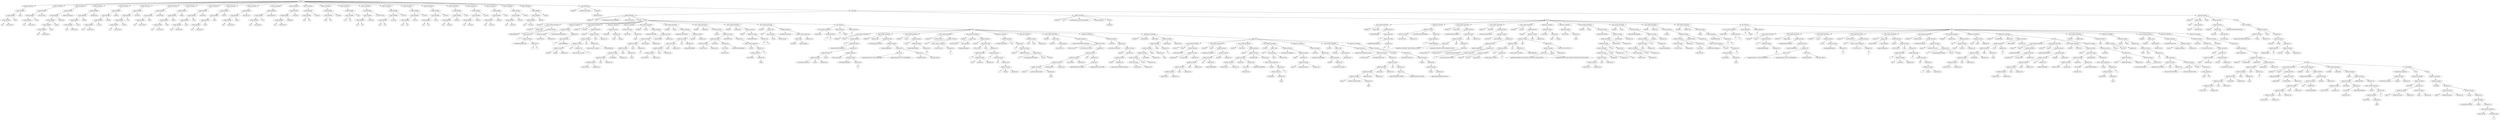 digraph  {
5 [label=program, node_type=program];
6 [label=package_declaration, node_type=package_declaration];
7 [label=scoped_identifier, node_type=scoped_identifier];
8 [label=scoped_identifier, node_type=scoped_identifier];
9 [label=scoped_identifier, node_type=scoped_identifier];
10 [label=org, node_type=identifier];
11 [label=elasticsearch, node_type=identifier];
12 [label=index, node_type=identifier];
13 [label=seqno, node_type=identifier];
14 [label=import_declaration, node_type=import_declaration];
15 [label=scoped_identifier, node_type=scoped_identifier];
16 [label=scoped_identifier, node_type=scoped_identifier];
17 [label=scoped_identifier, node_type=scoped_identifier];
18 [label=org, node_type=identifier];
19 [label=elasticsearch, node_type=identifier];
20 [label=action, node_type=identifier];
21 [label=ActionListener, node_type=identifier];
22 [label=import_declaration, node_type=import_declaration];
23 [label=scoped_identifier, node_type=scoped_identifier];
24 [label=scoped_identifier, node_type=scoped_identifier];
25 [label=scoped_identifier, node_type=scoped_identifier];
26 [label=scoped_identifier, node_type=scoped_identifier];
27 [label=scoped_identifier, node_type=scoped_identifier];
28 [label=org, node_type=identifier];
29 [label=elasticsearch, node_type=identifier];
30 [label=action, node_type=identifier];
31 [label=support, node_type=identifier];
32 [label=replication, node_type=identifier];
33 [label=ReplicationResponse, node_type=identifier];
34 [label=import_declaration, node_type=import_declaration];
35 [label=scoped_identifier, node_type=scoped_identifier];
36 [label=scoped_identifier, node_type=scoped_identifier];
37 [label=scoped_identifier, node_type=scoped_identifier];
38 [label=scoped_identifier, node_type=scoped_identifier];
39 [label=org, node_type=identifier];
40 [label=elasticsearch, node_type=identifier];
41 [label=cluster, node_type=identifier];
42 [label=routing, node_type=identifier];
43 [label=ShardRouting, node_type=identifier];
44 [label=import_declaration, node_type=import_declaration];
45 [label=scoped_identifier, node_type=scoped_identifier];
46 [label=scoped_identifier, node_type=scoped_identifier];
47 [label=scoped_identifier, node_type=scoped_identifier];
48 [label=scoped_identifier, node_type=scoped_identifier];
49 [label=org, node_type=identifier];
50 [label=elasticsearch, node_type=identifier];
51 [label=common, node_type=identifier];
52 [label=settings, node_type=identifier];
53 [label=Settings, node_type=identifier];
54 [label=import_declaration, node_type=import_declaration];
55 [label=scoped_identifier, node_type=scoped_identifier];
56 [label=scoped_identifier, node_type=scoped_identifier];
57 [label=scoped_identifier, node_type=scoped_identifier];
58 [label=scoped_identifier, node_type=scoped_identifier];
59 [label=org, node_type=identifier];
60 [label=elasticsearch, node_type=identifier];
61 [label=common, node_type=identifier];
62 [label=unit, node_type=identifier];
63 [label=TimeValue, node_type=identifier];
64 [label=import_declaration, node_type=import_declaration];
65 [label=scoped_identifier, node_type=scoped_identifier];
66 [label=scoped_identifier, node_type=scoped_identifier];
67 [label=scoped_identifier, node_type=scoped_identifier];
68 [label=org, node_type=identifier];
69 [label=elasticsearch, node_type=identifier];
70 [label=index, node_type=identifier];
71 [label=IndexSettings, node_type=identifier];
72 [label=import_declaration, node_type=import_declaration];
73 [label=scoped_identifier, node_type=scoped_identifier];
74 [label=scoped_identifier, node_type=scoped_identifier];
75 [label=scoped_identifier, node_type=scoped_identifier];
76 [label=scoped_identifier, node_type=scoped_identifier];
77 [label=org, node_type=identifier];
78 [label=elasticsearch, node_type=identifier];
79 [label=index, node_type=identifier];
80 [label=engine, node_type=identifier];
81 [label=Engine, node_type=identifier];
82 [label=import_declaration, node_type=import_declaration];
83 [label=scoped_identifier, node_type=scoped_identifier];
84 [label=scoped_identifier, node_type=scoped_identifier];
85 [label=scoped_identifier, node_type=scoped_identifier];
86 [label=scoped_identifier, node_type=scoped_identifier];
87 [label=org, node_type=identifier];
88 [label=elasticsearch, node_type=identifier];
89 [label=index, node_type=identifier];
90 [label=shard, node_type=identifier];
91 [label=IndexShard, node_type=identifier];
92 [label=import_declaration, node_type=import_declaration];
93 [label=scoped_identifier, node_type=scoped_identifier];
94 [label=scoped_identifier, node_type=scoped_identifier];
95 [label=scoped_identifier, node_type=scoped_identifier];
96 [label=scoped_identifier, node_type=scoped_identifier];
97 [label=org, node_type=identifier];
98 [label=elasticsearch, node_type=identifier];
99 [label=index, node_type=identifier];
100 [label=shard, node_type=identifier];
101 [label=ShardId, node_type=identifier];
102 [label=import_declaration, node_type=import_declaration];
103 [label=scoped_identifier, node_type=scoped_identifier];
104 [label=scoped_identifier, node_type=scoped_identifier];
105 [label=scoped_identifier, node_type=scoped_identifier];
106 [label=org, node_type=identifier];
107 [label=elasticsearch, node_type=identifier];
108 [label=indices, node_type=identifier];
109 [label=IndicesService, node_type=identifier];
110 [label=import_declaration, node_type=import_declaration];
111 [label=scoped_identifier, node_type=scoped_identifier];
112 [label=scoped_identifier, node_type=scoped_identifier];
113 [label=scoped_identifier, node_type=scoped_identifier];
114 [label=org, node_type=identifier];
115 [label=elasticsearch, node_type=identifier];
116 [label=test, node_type=identifier];
117 [label=ESIntegTestCase, node_type=identifier];
118 [label=import_declaration, node_type=import_declaration];
119 [label=scoped_identifier, node_type=scoped_identifier];
120 [label=scoped_identifier, node_type=scoped_identifier];
121 [label=scoped_identifier, node_type=scoped_identifier];
122 [label=org, node_type=identifier];
123 [label=elasticsearch, node_type=identifier];
124 [label=threadpool, node_type=identifier];
125 [label=ThreadPool, node_type=identifier];
126 [label=import_declaration, node_type=import_declaration];
127 [label=scoped_identifier, node_type=scoped_identifier];
128 [label=scoped_identifier, node_type=scoped_identifier];
129 [label=java, node_type=identifier];
130 [label=util, node_type=identifier];
131 [label=Collection, node_type=identifier];
132 [label=import_declaration, node_type=import_declaration];
133 [label=scoped_identifier, node_type=scoped_identifier];
134 [label=scoped_identifier, node_type=scoped_identifier];
135 [label=java, node_type=identifier];
136 [label=util, node_type=identifier];
137 [label=HashMap, node_type=identifier];
138 [label=import_declaration, node_type=import_declaration];
139 [label=scoped_identifier, node_type=scoped_identifier];
140 [label=scoped_identifier, node_type=scoped_identifier];
141 [label=java, node_type=identifier];
142 [label=util, node_type=identifier];
143 [label=Map, node_type=identifier];
144 [label=import_declaration, node_type=import_declaration];
145 [label=scoped_identifier, node_type=scoped_identifier];
146 [label=scoped_identifier, node_type=scoped_identifier];
147 [label=scoped_identifier, node_type=scoped_identifier];
148 [label=java, node_type=identifier];
149 [label=util, node_type=identifier];
150 [label=concurrent, node_type=identifier];
151 [label=CountDownLatch, node_type=identifier];
152 [label=import_declaration, node_type=import_declaration];
153 [label=scoped_identifier, node_type=scoped_identifier];
154 [label=scoped_identifier, node_type=scoped_identifier];
155 [label=scoped_identifier, node_type=scoped_identifier];
156 [label=java, node_type=identifier];
157 [label=util, node_type=identifier];
158 [label=concurrent, node_type=identifier];
159 [label=TimeUnit, node_type=identifier];
160 [label=import_declaration, node_type=import_declaration];
161 [label=scoped_identifier, node_type=scoped_identifier];
162 [label=scoped_identifier, node_type=scoped_identifier];
163 [label=scoped_identifier, node_type=scoped_identifier];
164 [label=java, node_type=identifier];
165 [label=util, node_type=identifier];
166 [label=function, node_type=identifier];
167 [label=Function, node_type=identifier];
168 [label=import_declaration, node_type=import_declaration];
169 [label=scoped_identifier, node_type=scoped_identifier];
170 [label=scoped_identifier, node_type=scoped_identifier];
171 [label=scoped_identifier, node_type=scoped_identifier];
172 [label=java, node_type=identifier];
173 [label=util, node_type=identifier];
174 [label=stream, node_type=identifier];
175 [label=Collectors, node_type=identifier];
176 [label=import_declaration, node_type=import_declaration];
177 [label=scoped_identifier, node_type=scoped_identifier];
178 [label=scoped_identifier, node_type=scoped_identifier];
179 [label=scoped_identifier, node_type=scoped_identifier];
180 [label=org, node_type=identifier];
181 [label=hamcrest, node_type=identifier];
182 [label=Matchers, node_type=identifier];
183 [label=anyOf, node_type=identifier];
184 [label=import_declaration, node_type=import_declaration];
185 [label=scoped_identifier, node_type=scoped_identifier];
186 [label=scoped_identifier, node_type=scoped_identifier];
187 [label=scoped_identifier, node_type=scoped_identifier];
188 [label=org, node_type=identifier];
189 [label=hamcrest, node_type=identifier];
190 [label=Matchers, node_type=identifier];
191 [label=contains, node_type=identifier];
192 [label=import_declaration, node_type=import_declaration];
193 [label=scoped_identifier, node_type=scoped_identifier];
194 [label=scoped_identifier, node_type=scoped_identifier];
195 [label=scoped_identifier, node_type=scoped_identifier];
196 [label=org, node_type=identifier];
197 [label=hamcrest, node_type=identifier];
198 [label=Matchers, node_type=identifier];
199 [label=empty, node_type=identifier];
200 [label=import_declaration, node_type=import_declaration];
201 [label=scoped_identifier, node_type=scoped_identifier];
202 [label=scoped_identifier, node_type=scoped_identifier];
203 [label=scoped_identifier, node_type=scoped_identifier];
204 [label=org, node_type=identifier];
205 [label=hamcrest, node_type=identifier];
206 [label=Matchers, node_type=identifier];
207 [label=equalTo, node_type=identifier];
208 [label=import_declaration, node_type=import_declaration];
209 [label=scoped_identifier, node_type=scoped_identifier];
210 [label=scoped_identifier, node_type=scoped_identifier];
211 [label=scoped_identifier, node_type=scoped_identifier];
212 [label=org, node_type=identifier];
213 [label=hamcrest, node_type=identifier];
214 [label=Matchers, node_type=identifier];
215 [label=hasItem, node_type=identifier];
216 [label=class_declaration, node_type=class_declaration];
217 [label=modifiers, node_type=modifiers];
218 [label=RetentionLeaseSyncIT, node_type=identifier];
219 [label=superclass, node_type=superclass];
220 [label=ESIntegTestCase, node_type=type_identifier];
221 [label=class_body, node_type=class_body];
222 [label=method_declaration, node_type=method_declaration];
223 [label=modifiers, node_type=modifiers];
224 [label=void, node_type=void_type];
225 [label=testRetentionLeasesSyncedOnAdd, node_type=identifier];
226 [label=formal_parameters, node_type=formal_parameters];
227 [label=throws, node_type=throws];
228 [label=Exception, node_type=type_identifier];
229 [label=block, node_type=block];
230 [label=local_variable_declaration, node_type=local_variable_declaration];
231 [label=modifiers, node_type=modifiers];
232 [label=integral_type, node_type=integral_type];
233 [label=variable_declarator, node_type=variable_declarator];
234 [label=numberOfReplicas, node_type=identifier];
235 [label=binary_expression, node_type=binary_expression];
236 [label=2, node_type=decimal_integer_literal];
237 [label=method_invocation, node_type=method_invocation];
238 [label=scaledRandomIntBetween, node_type=identifier];
239 [label=argument_list, node_type=argument_list];
240 [label=0, node_type=decimal_integer_literal];
241 [label=2, node_type=decimal_integer_literal];
242 [label=expression_statement, node_type=expression_statement];
243 [label=method_invocation, node_type=method_invocation];
244 [label=method_invocation, node_type=method_invocation];
245 [label=internalCluster, node_type=identifier];
246 [label=argument_list, node_type=argument_list];
247 [label=ensureAtLeastNumDataNodes, node_type=identifier];
248 [label=argument_list, node_type=argument_list];
249 [label=binary_expression, node_type=binary_expression];
250 [label=1, node_type=decimal_integer_literal];
251 [label=numberOfReplicas, node_type=identifier];
252 [label=local_variable_declaration, node_type=local_variable_declaration];
253 [label=modifiers, node_type=modifiers];
254 [label=Settings, node_type=type_identifier];
255 [label=variable_declarator, node_type=variable_declarator];
256 [label=settings, node_type=identifier];
257 [label=method_invocation, node_type=method_invocation];
258 [label=method_invocation, node_type=method_invocation];
259 [label=method_invocation, node_type=method_invocation];
260 [label=method_invocation, node_type=method_invocation];
261 [label=Settings, node_type=identifier];
262 [label=builder, node_type=identifier];
263 [label=argument_list, node_type=argument_list];
264 [label=put, node_type=identifier];
265 [label=argument_list, node_type=argument_list];
266 [label="index.number_of_shards", node_type=string_literal];
267 [label=1, node_type=decimal_integer_literal];
268 [label=put, node_type=identifier];
269 [label=argument_list, node_type=argument_list];
270 [label="index.number_of_replicas", node_type=string_literal];
271 [label=numberOfReplicas, node_type=identifier];
272 [label=build, node_type=identifier];
273 [label=argument_list, node_type=argument_list];
274 [label=expression_statement, node_type=expression_statement];
275 [label=method_invocation, node_type=method_invocation];
276 [label=createIndex, node_type=identifier];
277 [label=argument_list, node_type=argument_list];
278 [label="index", node_type=string_literal];
279 [label=settings, node_type=identifier];
280 [label=expression_statement, node_type=expression_statement];
281 [label=method_invocation, node_type=method_invocation];
282 [label=ensureGreen, node_type=identifier];
283 [label=argument_list, node_type=argument_list];
284 [label="index", node_type=string_literal];
285 [label=local_variable_declaration, node_type=local_variable_declaration];
286 [label=modifiers, node_type=modifiers];
287 [label=String, node_type=type_identifier];
288 [label=variable_declarator, node_type=variable_declarator];
289 [label=primaryShardNodeId, node_type=identifier];
290 [label=method_invocation, node_type=method_invocation];
291 [label=method_invocation, node_type=method_invocation];
292 [label=method_invocation, node_type=method_invocation];
293 [label=method_invocation, node_type=method_invocation];
294 [label=method_invocation, node_type=method_invocation];
295 [label=method_invocation, node_type=method_invocation];
296 [label=method_invocation, node_type=method_invocation];
297 [label=clusterService, node_type=identifier];
298 [label=argument_list, node_type=argument_list];
299 [label=state, node_type=identifier];
300 [label=argument_list, node_type=argument_list];
301 [label=routingTable, node_type=identifier];
302 [label=argument_list, node_type=argument_list];
303 [label=index, node_type=identifier];
304 [label=argument_list, node_type=argument_list];
305 [label="index", node_type=string_literal];
306 [label=shard, node_type=identifier];
307 [label=argument_list, node_type=argument_list];
308 [label=0, node_type=decimal_integer_literal];
309 [label=primaryShard, node_type=identifier];
310 [label=argument_list, node_type=argument_list];
311 [label=currentNodeId, node_type=identifier];
312 [label=argument_list, node_type=argument_list];
313 [label=local_variable_declaration, node_type=local_variable_declaration];
314 [label=modifiers, node_type=modifiers];
315 [label=String, node_type=type_identifier];
316 [label=variable_declarator, node_type=variable_declarator];
317 [label=primaryShardNodeName, node_type=identifier];
318 [label=method_invocation, node_type=method_invocation];
319 [label=method_invocation, node_type=method_invocation];
320 [label=method_invocation, node_type=method_invocation];
321 [label=method_invocation, node_type=method_invocation];
322 [label=method_invocation, node_type=method_invocation];
323 [label=clusterService, node_type=identifier];
324 [label=argument_list, node_type=argument_list];
325 [label=state, node_type=identifier];
326 [label=argument_list, node_type=argument_list];
327 [label=nodes, node_type=identifier];
328 [label=argument_list, node_type=argument_list];
329 [label=get, node_type=identifier];
330 [label=argument_list, node_type=argument_list];
331 [label=primaryShardNodeId, node_type=identifier];
332 [label=getName, node_type=identifier];
333 [label=argument_list, node_type=argument_list];
334 [label=local_variable_declaration, node_type=local_variable_declaration];
335 [label=modifiers, node_type=modifiers];
336 [label=IndexShard, node_type=type_identifier];
337 [label=variable_declarator, node_type=variable_declarator];
338 [label=primary, node_type=identifier];
339 [label=method_invocation, node_type=method_invocation];
340 [label=method_invocation, node_type=method_invocation];
341 [label=method_invocation, node_type=method_invocation];
342 [label=internalCluster, node_type=identifier];
343 [label=argument_list, node_type=argument_list];
344 [label=getInstance, node_type=identifier];
345 [label=argument_list, node_type=argument_list];
346 [label=class_literal, node_type=class_literal];
347 [label=IndicesService, node_type=type_identifier];
348 [label=primaryShardNodeName, node_type=identifier];
349 [label=getShardOrNull, node_type=identifier];
350 [label=argument_list, node_type=argument_list];
351 [label=object_creation_expression, node_type=object_creation_expression];
352 [label=ShardId, node_type=type_identifier];
353 [label=argument_list, node_type=argument_list];
354 [label=method_invocation, node_type=method_invocation];
355 [label=resolveIndex, node_type=identifier];
356 [label=argument_list, node_type=argument_list];
357 [label="index", node_type=string_literal];
358 [label=0, node_type=decimal_integer_literal];
359 [label=local_variable_declaration, node_type=local_variable_declaration];
360 [label=modifiers, node_type=modifiers];
361 [label=integral_type, node_type=integral_type];
362 [label=variable_declarator, node_type=variable_declarator];
363 [label=length, node_type=identifier];
364 [label=method_invocation, node_type=method_invocation];
365 [label=randomIntBetween, node_type=identifier];
366 [label=argument_list, node_type=argument_list];
367 [label=1, node_type=decimal_integer_literal];
368 [label=8, node_type=decimal_integer_literal];
369 [label=local_variable_declaration, node_type=local_variable_declaration];
370 [label=modifiers, node_type=modifiers];
371 [label=generic_type, node_type=generic_type];
372 [label=Map, node_type=type_identifier];
373 [label=type_arguments, node_type=type_arguments];
374 [label=String, node_type=type_identifier];
375 [label=RetentionLease, node_type=type_identifier];
376 [label=variable_declarator, node_type=variable_declarator];
377 [label=currentRetentionLeases, node_type=identifier];
378 [label=object_creation_expression, node_type=object_creation_expression];
379 [label=generic_type, node_type=generic_type];
380 [label=HashMap, node_type=type_identifier];
381 [label=type_arguments, node_type=type_arguments];
382 [label=argument_list, node_type=argument_list];
383 [label=for_statement, node_type=for_statement];
384 [label=local_variable_declaration, node_type=local_variable_declaration];
385 [label=integral_type, node_type=integral_type];
386 [label=variable_declarator, node_type=variable_declarator];
387 [label=i, node_type=identifier];
388 [label=0, node_type=decimal_integer_literal];
389 [label=binary_expression, node_type=binary_expression];
390 [label=i, node_type=identifier];
391 [label=length, node_type=identifier];
392 [label=update_expression, node_type=update_expression];
393 [label=i, node_type=identifier];
394 [label=block, node_type=block];
395 [label=local_variable_declaration, node_type=local_variable_declaration];
396 [label=modifiers, node_type=modifiers];
397 [label=String, node_type=type_identifier];
398 [label=variable_declarator, node_type=variable_declarator];
399 [label=id, node_type=identifier];
400 [label=method_invocation, node_type=method_invocation];
401 [label=randomValueOtherThanMany, node_type=identifier];
402 [label=argument_list, node_type=argument_list];
403 [label=method_reference, node_type=method_reference];
404 [label=method_invocation, node_type=method_invocation];
405 [label=currentRetentionLeases, node_type=identifier];
406 [label=keySet, node_type=identifier];
407 [label=argument_list, node_type=argument_list];
408 [label=contains, node_type=identifier];
409 [label=lambda_expression, node_type=lambda_expression];
410 [label=formal_parameters, node_type=formal_parameters];
411 [label=method_invocation, node_type=method_invocation];
412 [label=randomAlphaOfLength, node_type=identifier];
413 [label=argument_list, node_type=argument_list];
414 [label=8, node_type=decimal_integer_literal];
415 [label=local_variable_declaration, node_type=local_variable_declaration];
416 [label=modifiers, node_type=modifiers];
417 [label=integral_type, node_type=integral_type];
418 [label=variable_declarator, node_type=variable_declarator];
419 [label=retainingSequenceNumber, node_type=identifier];
420 [label=method_invocation, node_type=method_invocation];
421 [label=randomLongBetween, node_type=identifier];
422 [label=argument_list, node_type=argument_list];
423 [label=field_access, node_type=field_access];
424 [label="SequenceNumbers.NO_OPS_PERFORMED", node_type=identifier];
425 [label="SequenceNumbers.NO_OPS_PERFORMED", node_type=identifier];
426 [label=field_access, node_type=field_access];
427 [label="Long.MAX_VALUE", node_type=identifier];
428 [label="Long.MAX_VALUE", node_type=identifier];
429 [label=local_variable_declaration, node_type=local_variable_declaration];
430 [label=modifiers, node_type=modifiers];
431 [label=String, node_type=type_identifier];
432 [label=variable_declarator, node_type=variable_declarator];
433 [label=source, node_type=identifier];
434 [label=method_invocation, node_type=method_invocation];
435 [label=randomAlphaOfLength, node_type=identifier];
436 [label=argument_list, node_type=argument_list];
437 [label=8, node_type=decimal_integer_literal];
438 [label=local_variable_declaration, node_type=local_variable_declaration];
439 [label=modifiers, node_type=modifiers];
440 [label=CountDownLatch, node_type=type_identifier];
441 [label=variable_declarator, node_type=variable_declarator];
442 [label=latch, node_type=identifier];
443 [label=object_creation_expression, node_type=object_creation_expression];
444 [label=CountDownLatch, node_type=type_identifier];
445 [label=argument_list, node_type=argument_list];
446 [label=1, node_type=decimal_integer_literal];
447 [label=local_variable_declaration, node_type=local_variable_declaration];
448 [label=modifiers, node_type=modifiers];
449 [label=generic_type, node_type=generic_type];
450 [label=ActionListener, node_type=type_identifier];
451 [label=type_arguments, node_type=type_arguments];
452 [label=ReplicationResponse, node_type=type_identifier];
453 [label=variable_declarator, node_type=variable_declarator];
454 [label=listener, node_type=identifier];
455 [label=method_invocation, node_type=method_invocation];
456 [label=ActionListener, node_type=identifier];
457 [label=wrap, node_type=identifier];
458 [label=argument_list, node_type=argument_list];
459 [label=lambda_expression, node_type=lambda_expression];
460 [label=r, node_type=identifier];
461 [label=method_invocation, node_type=method_invocation];
462 [label=latch, node_type=identifier];
463 [label=countDown, node_type=identifier];
464 [label=argument_list, node_type=argument_list];
465 [label=lambda_expression, node_type=lambda_expression];
466 [label=e, node_type=identifier];
467 [label=method_invocation, node_type=method_invocation];
468 [label=fail, node_type=identifier];
469 [label=argument_list, node_type=argument_list];
470 [label=method_invocation, node_type=method_invocation];
471 [label=e, node_type=identifier];
472 [label=toString, node_type=identifier];
473 [label=argument_list, node_type=argument_list];
474 [label=expression_statement, node_type=expression_statement];
475 [label=method_invocation, node_type=method_invocation];
476 [label=currentRetentionLeases, node_type=identifier];
477 [label=put, node_type=identifier];
478 [label=argument_list, node_type=argument_list];
479 [label=id, node_type=identifier];
480 [label=method_invocation, node_type=method_invocation];
481 [label=primary, node_type=identifier];
482 [label=addRetentionLease, node_type=identifier];
483 [label=argument_list, node_type=argument_list];
484 [label=id, node_type=identifier];
485 [label=retainingSequenceNumber, node_type=identifier];
486 [label=source, node_type=identifier];
487 [label=listener, node_type=identifier];
488 [label=expression_statement, node_type=expression_statement];
489 [label=method_invocation, node_type=method_invocation];
490 [label=latch, node_type=identifier];
491 [label=await, node_type=identifier];
492 [label=argument_list, node_type=argument_list];
493 [label=local_variable_declaration, node_type=local_variable_declaration];
494 [label=modifiers, node_type=modifiers];
495 [label=generic_type, node_type=generic_type];
496 [label=Collection, node_type=type_identifier];
497 [label=type_arguments, node_type=type_arguments];
498 [label=RetentionLease, node_type=type_identifier];
499 [label=variable_declarator, node_type=variable_declarator];
500 [label=primaryCommittedRetentionLeases, node_type=identifier];
501 [label=method_invocation, node_type=method_invocation];
502 [label=RetentionLease, node_type=identifier];
503 [label=decodeRetentionLeases, node_type=identifier];
504 [label=argument_list, node_type=argument_list];
505 [label=method_invocation, node_type=method_invocation];
506 [label=method_invocation, node_type=method_invocation];
507 [label=method_invocation, node_type=method_invocation];
508 [label=method_invocation, node_type=method_invocation];
509 [label=primary, node_type=identifier];
510 [label=acquireLastIndexCommit, node_type=identifier];
511 [label=argument_list, node_type=argument_list];
512 [label=false, node_type=false];
513 [label=getIndexCommit, node_type=identifier];
514 [label=argument_list, node_type=argument_list];
515 [label=getUserData, node_type=identifier];
516 [label=argument_list, node_type=argument_list];
517 [label=get, node_type=identifier];
518 [label=argument_list, node_type=argument_list];
519 [label=field_access, node_type=field_access];
520 [label="Engine.RETENTION_LEASES", node_type=identifier];
521 [label="Engine.RETENTION_LEASES", node_type=identifier];
522 [label=expression_statement, node_type=expression_statement];
523 [label=method_invocation, node_type=method_invocation];
524 [label=assertThat, node_type=identifier];
525 [label=argument_list, node_type=argument_list];
526 [label=currentRetentionLeases, node_type=identifier];
527 [label=method_invocation, node_type=method_invocation];
528 [label=equalTo, node_type=identifier];
529 [label=argument_list, node_type=argument_list];
530 [label=method_invocation, node_type=method_invocation];
531 [label=toMap, node_type=identifier];
532 [label=argument_list, node_type=argument_list];
533 [label=primaryCommittedRetentionLeases, node_type=identifier];
534 [label=enhanced_for_statement, node_type=enhanced_for_statement];
535 [label=modifiers, node_type=modifiers];
536 [label=ShardRouting, node_type=type_identifier];
537 [label=replicaShard, node_type=identifier];
538 [label=method_invocation, node_type=method_invocation];
539 [label=method_invocation, node_type=method_invocation];
540 [label=method_invocation, node_type=method_invocation];
541 [label=method_invocation, node_type=method_invocation];
542 [label=method_invocation, node_type=method_invocation];
543 [label=method_invocation, node_type=method_invocation];
544 [label=clusterService, node_type=identifier];
545 [label=argument_list, node_type=argument_list];
546 [label=state, node_type=identifier];
547 [label=argument_list, node_type=argument_list];
548 [label=routingTable, node_type=identifier];
549 [label=argument_list, node_type=argument_list];
550 [label=index, node_type=identifier];
551 [label=argument_list, node_type=argument_list];
552 [label="index", node_type=string_literal];
553 [label=shard, node_type=identifier];
554 [label=argument_list, node_type=argument_list];
555 [label=0, node_type=decimal_integer_literal];
556 [label=replicaShards, node_type=identifier];
557 [label=argument_list, node_type=argument_list];
558 [label=block, node_type=block];
559 [label=local_variable_declaration, node_type=local_variable_declaration];
560 [label=modifiers, node_type=modifiers];
561 [label=String, node_type=type_identifier];
562 [label=variable_declarator, node_type=variable_declarator];
563 [label=replicaShardNodeId, node_type=identifier];
564 [label=method_invocation, node_type=method_invocation];
565 [label=replicaShard, node_type=identifier];
566 [label=currentNodeId, node_type=identifier];
567 [label=argument_list, node_type=argument_list];
568 [label=local_variable_declaration, node_type=local_variable_declaration];
569 [label=modifiers, node_type=modifiers];
570 [label=String, node_type=type_identifier];
571 [label=variable_declarator, node_type=variable_declarator];
572 [label=replicaShardNodeName, node_type=identifier];
573 [label=method_invocation, node_type=method_invocation];
574 [label=method_invocation, node_type=method_invocation];
575 [label=method_invocation, node_type=method_invocation];
576 [label=method_invocation, node_type=method_invocation];
577 [label=method_invocation, node_type=method_invocation];
578 [label=clusterService, node_type=identifier];
579 [label=argument_list, node_type=argument_list];
580 [label=state, node_type=identifier];
581 [label=argument_list, node_type=argument_list];
582 [label=nodes, node_type=identifier];
583 [label=argument_list, node_type=argument_list];
584 [label=get, node_type=identifier];
585 [label=argument_list, node_type=argument_list];
586 [label=replicaShardNodeId, node_type=identifier];
587 [label=getName, node_type=identifier];
588 [label=argument_list, node_type=argument_list];
589 [label=local_variable_declaration, node_type=local_variable_declaration];
590 [label=modifiers, node_type=modifiers];
591 [label=IndexShard, node_type=type_identifier];
592 [label=variable_declarator, node_type=variable_declarator];
593 [label=replica, node_type=identifier];
594 [label=method_invocation, node_type=method_invocation];
595 [label=method_invocation, node_type=method_invocation];
596 [label=method_invocation, node_type=method_invocation];
597 [label=internalCluster, node_type=identifier];
598 [label=argument_list, node_type=argument_list];
599 [label=getInstance, node_type=identifier];
600 [label=argument_list, node_type=argument_list];
601 [label=class_literal, node_type=class_literal];
602 [label=IndicesService, node_type=type_identifier];
603 [label=replicaShardNodeName, node_type=identifier];
604 [label=getShardOrNull, node_type=identifier];
605 [label=argument_list, node_type=argument_list];
606 [label=object_creation_expression, node_type=object_creation_expression];
607 [label=ShardId, node_type=type_identifier];
608 [label=argument_list, node_type=argument_list];
609 [label=method_invocation, node_type=method_invocation];
610 [label=resolveIndex, node_type=identifier];
611 [label=argument_list, node_type=argument_list];
612 [label="index", node_type=string_literal];
613 [label=0, node_type=decimal_integer_literal];
614 [label=local_variable_declaration, node_type=local_variable_declaration];
615 [label=modifiers, node_type=modifiers];
616 [label=generic_type, node_type=generic_type];
617 [label=Map, node_type=type_identifier];
618 [label=type_arguments, node_type=type_arguments];
619 [label=String, node_type=type_identifier];
620 [label=RetentionLease, node_type=type_identifier];
621 [label=variable_declarator, node_type=variable_declarator];
622 [label=retentionLeasesOnReplica, node_type=identifier];
623 [label=method_invocation, node_type=method_invocation];
624 [label=toMap, node_type=identifier];
625 [label=argument_list, node_type=argument_list];
626 [label=method_invocation, node_type=method_invocation];
627 [label=replica, node_type=identifier];
628 [label=getRetentionLeases, node_type=identifier];
629 [label=argument_list, node_type=argument_list];
630 [label=expression_statement, node_type=expression_statement];
631 [label=method_invocation, node_type=method_invocation];
632 [label=assertThat, node_type=identifier];
633 [label=argument_list, node_type=argument_list];
634 [label=retentionLeasesOnReplica, node_type=identifier];
635 [label=method_invocation, node_type=method_invocation];
636 [label=equalTo, node_type=identifier];
637 [label=argument_list, node_type=argument_list];
638 [label=currentRetentionLeases, node_type=identifier];
639 [label=local_variable_declaration, node_type=local_variable_declaration];
640 [label=modifiers, node_type=modifiers];
641 [label=generic_type, node_type=generic_type];
642 [label=Collection, node_type=type_identifier];
643 [label=type_arguments, node_type=type_arguments];
644 [label=RetentionLease, node_type=type_identifier];
645 [label=variable_declarator, node_type=variable_declarator];
646 [label=replicaCommittedRetentionLeases, node_type=identifier];
647 [label=method_invocation, node_type=method_invocation];
648 [label=RetentionLease, node_type=identifier];
649 [label=decodeRetentionLeases, node_type=identifier];
650 [label=argument_list, node_type=argument_list];
651 [label=method_invocation, node_type=method_invocation];
652 [label=method_invocation, node_type=method_invocation];
653 [label=method_invocation, node_type=method_invocation];
654 [label=method_invocation, node_type=method_invocation];
655 [label=replica, node_type=identifier];
656 [label=acquireLastIndexCommit, node_type=identifier];
657 [label=argument_list, node_type=argument_list];
658 [label=false, node_type=false];
659 [label=getIndexCommit, node_type=identifier];
660 [label=argument_list, node_type=argument_list];
661 [label=getUserData, node_type=identifier];
662 [label=argument_list, node_type=argument_list];
663 [label=get, node_type=identifier];
664 [label=argument_list, node_type=argument_list];
665 [label=field_access, node_type=field_access];
666 [label="Engine.RETENTION_LEASES", node_type=identifier];
667 [label="Engine.RETENTION_LEASES", node_type=identifier];
668 [label=expression_statement, node_type=expression_statement];
669 [label=method_invocation, node_type=method_invocation];
670 [label=assertThat, node_type=identifier];
671 [label=argument_list, node_type=argument_list];
672 [label=currentRetentionLeases, node_type=identifier];
673 [label=method_invocation, node_type=method_invocation];
674 [label=equalTo, node_type=identifier];
675 [label=argument_list, node_type=argument_list];
676 [label=method_invocation, node_type=method_invocation];
677 [label=toMap, node_type=identifier];
678 [label=argument_list, node_type=argument_list];
679 [label=replicaCommittedRetentionLeases, node_type=identifier];
680 [label=method_declaration, node_type=method_declaration];
681 [label=modifiers, node_type=modifiers];
682 [label=void, node_type=void_type];
683 [label=testRetentionLeasesSyncOnExpiration, node_type=identifier];
684 [label=formal_parameters, node_type=formal_parameters];
685 [label=throws, node_type=throws];
686 [label=Exception, node_type=type_identifier];
687 [label=block, node_type=block];
688 [label=local_variable_declaration, node_type=local_variable_declaration];
689 [label=modifiers, node_type=modifiers];
690 [label=integral_type, node_type=integral_type];
691 [label=variable_declarator, node_type=variable_declarator];
692 [label=numberOfReplicas, node_type=identifier];
693 [label=binary_expression, node_type=binary_expression];
694 [label=2, node_type=decimal_integer_literal];
695 [label=method_invocation, node_type=method_invocation];
696 [label=scaledRandomIntBetween, node_type=identifier];
697 [label=argument_list, node_type=argument_list];
698 [label=0, node_type=decimal_integer_literal];
699 [label=2, node_type=decimal_integer_literal];
700 [label=expression_statement, node_type=expression_statement];
701 [label=method_invocation, node_type=method_invocation];
702 [label=method_invocation, node_type=method_invocation];
703 [label=internalCluster, node_type=identifier];
704 [label=argument_list, node_type=argument_list];
705 [label=ensureAtLeastNumDataNodes, node_type=identifier];
706 [label=argument_list, node_type=argument_list];
707 [label=binary_expression, node_type=binary_expression];
708 [label=1, node_type=decimal_integer_literal];
709 [label=numberOfReplicas, node_type=identifier];
710 [label=local_variable_declaration, node_type=local_variable_declaration];
711 [label=modifiers, node_type=modifiers];
712 [label=integral_type, node_type=integral_type];
713 [label=variable_declarator, node_type=variable_declarator];
714 [label=estimatedTimeIntervalMillis, node_type=identifier];
715 [label=method_invocation, node_type=method_invocation];
716 [label=method_invocation, node_type=method_invocation];
717 [label=field_access, node_type=field_access];
718 [label="ThreadPool.ESTIMATED_TIME_INTERVAL_SETTING", node_type=identifier];
719 [label="ThreadPool.ESTIMATED_TIME_INTERVAL_SETTING", node_type=identifier];
720 [label=get, node_type=identifier];
721 [label=argument_list, node_type=argument_list];
722 [label=field_access, node_type=field_access];
723 [label="Settings.EMPTY", node_type=identifier];
724 [label="Settings.EMPTY", node_type=identifier];
725 [label=millis, node_type=identifier];
726 [label=argument_list, node_type=argument_list];
727 [label=local_variable_declaration, node_type=local_variable_declaration];
728 [label=modifiers, node_type=modifiers];
729 [label=TimeValue, node_type=type_identifier];
730 [label=variable_declarator, node_type=variable_declarator];
731 [label=retentionLeaseTimeToLive, node_type=identifier];
732 [label=method_invocation, node_type=method_invocation];
733 [label=TimeValue, node_type=identifier];
734 [label=timeValueMillis, node_type=identifier];
735 [label=argument_list, node_type=argument_list];
736 [label=method_invocation, node_type=method_invocation];
737 [label=randomLongBetween, node_type=identifier];
738 [label=argument_list, node_type=argument_list];
739 [label=estimatedTimeIntervalMillis, node_type=identifier];
740 [label=binary_expression, node_type=binary_expression];
741 [label=2, node_type=decimal_integer_literal];
742 [label=estimatedTimeIntervalMillis, node_type=identifier];
743 [label=local_variable_declaration, node_type=local_variable_declaration];
744 [label=modifiers, node_type=modifiers];
745 [label=Settings, node_type=type_identifier];
746 [label=variable_declarator, node_type=variable_declarator];
747 [label=settings, node_type=identifier];
748 [label=method_invocation, node_type=method_invocation];
749 [label=method_invocation, node_type=method_invocation];
750 [label=method_invocation, node_type=method_invocation];
751 [label=method_invocation, node_type=method_invocation];
752 [label=method_invocation, node_type=method_invocation];
753 [label=Settings, node_type=identifier];
754 [label=builder, node_type=identifier];
755 [label=argument_list, node_type=argument_list];
756 [label=put, node_type=identifier];
757 [label=argument_list, node_type=argument_list];
758 [label="index.number_of_shards", node_type=string_literal];
759 [label=1, node_type=decimal_integer_literal];
760 [label=put, node_type=identifier];
761 [label=argument_list, node_type=argument_list];
762 [label="index.number_of_replicas", node_type=string_literal];
763 [label=numberOfReplicas, node_type=identifier];
764 [label=put, node_type=identifier];
765 [label=argument_list, node_type=argument_list];
766 [label=method_invocation, node_type=method_invocation];
767 [label=field_access, node_type=field_access];
768 [label="IndexSettings.INDEX_SOFT_DELETES_RETENTION_LEASE_SETTING", node_type=identifier];
769 [label="IndexSettings.INDEX_SOFT_DELETES_RETENTION_LEASE_SETTING", node_type=identifier];
770 [label=getKey, node_type=identifier];
771 [label=argument_list, node_type=argument_list];
772 [label=retentionLeaseTimeToLive, node_type=identifier];
773 [label=build, node_type=identifier];
774 [label=argument_list, node_type=argument_list];
775 [label=expression_statement, node_type=expression_statement];
776 [label=method_invocation, node_type=method_invocation];
777 [label=createIndex, node_type=identifier];
778 [label=argument_list, node_type=argument_list];
779 [label="index", node_type=string_literal];
780 [label=settings, node_type=identifier];
781 [label=expression_statement, node_type=expression_statement];
782 [label=method_invocation, node_type=method_invocation];
783 [label=ensureGreen, node_type=identifier];
784 [label=argument_list, node_type=argument_list];
785 [label="index", node_type=string_literal];
786 [label=local_variable_declaration, node_type=local_variable_declaration];
787 [label=modifiers, node_type=modifiers];
788 [label=String, node_type=type_identifier];
789 [label=variable_declarator, node_type=variable_declarator];
790 [label=primaryShardNodeId, node_type=identifier];
791 [label=method_invocation, node_type=method_invocation];
792 [label=method_invocation, node_type=method_invocation];
793 [label=method_invocation, node_type=method_invocation];
794 [label=method_invocation, node_type=method_invocation];
795 [label=method_invocation, node_type=method_invocation];
796 [label=method_invocation, node_type=method_invocation];
797 [label=method_invocation, node_type=method_invocation];
798 [label=clusterService, node_type=identifier];
799 [label=argument_list, node_type=argument_list];
800 [label=state, node_type=identifier];
801 [label=argument_list, node_type=argument_list];
802 [label=routingTable, node_type=identifier];
803 [label=argument_list, node_type=argument_list];
804 [label=index, node_type=identifier];
805 [label=argument_list, node_type=argument_list];
806 [label="index", node_type=string_literal];
807 [label=shard, node_type=identifier];
808 [label=argument_list, node_type=argument_list];
809 [label=0, node_type=decimal_integer_literal];
810 [label=primaryShard, node_type=identifier];
811 [label=argument_list, node_type=argument_list];
812 [label=currentNodeId, node_type=identifier];
813 [label=argument_list, node_type=argument_list];
814 [label=local_variable_declaration, node_type=local_variable_declaration];
815 [label=modifiers, node_type=modifiers];
816 [label=String, node_type=type_identifier];
817 [label=variable_declarator, node_type=variable_declarator];
818 [label=primaryShardNodeName, node_type=identifier];
819 [label=method_invocation, node_type=method_invocation];
820 [label=method_invocation, node_type=method_invocation];
821 [label=method_invocation, node_type=method_invocation];
822 [label=method_invocation, node_type=method_invocation];
823 [label=method_invocation, node_type=method_invocation];
824 [label=clusterService, node_type=identifier];
825 [label=argument_list, node_type=argument_list];
826 [label=state, node_type=identifier];
827 [label=argument_list, node_type=argument_list];
828 [label=nodes, node_type=identifier];
829 [label=argument_list, node_type=argument_list];
830 [label=get, node_type=identifier];
831 [label=argument_list, node_type=argument_list];
832 [label=primaryShardNodeId, node_type=identifier];
833 [label=getName, node_type=identifier];
834 [label=argument_list, node_type=argument_list];
835 [label=local_variable_declaration, node_type=local_variable_declaration];
836 [label=modifiers, node_type=modifiers];
837 [label=IndexShard, node_type=type_identifier];
838 [label=variable_declarator, node_type=variable_declarator];
839 [label=primary, node_type=identifier];
840 [label=method_invocation, node_type=method_invocation];
841 [label=method_invocation, node_type=method_invocation];
842 [label=method_invocation, node_type=method_invocation];
843 [label=internalCluster, node_type=identifier];
844 [label=argument_list, node_type=argument_list];
845 [label=getInstance, node_type=identifier];
846 [label=argument_list, node_type=argument_list];
847 [label=class_literal, node_type=class_literal];
848 [label=IndicesService, node_type=type_identifier];
849 [label=primaryShardNodeName, node_type=identifier];
850 [label=getShardOrNull, node_type=identifier];
851 [label=argument_list, node_type=argument_list];
852 [label=object_creation_expression, node_type=object_creation_expression];
853 [label=ShardId, node_type=type_identifier];
854 [label=argument_list, node_type=argument_list];
855 [label=method_invocation, node_type=method_invocation];
856 [label=resolveIndex, node_type=identifier];
857 [label=argument_list, node_type=argument_list];
858 [label="index", node_type=string_literal];
859 [label=0, node_type=decimal_integer_literal];
860 [label=local_variable_declaration, node_type=local_variable_declaration];
861 [label=modifiers, node_type=modifiers];
862 [label=integral_type, node_type=integral_type];
863 [label=variable_declarator, node_type=variable_declarator];
864 [label=length, node_type=identifier];
865 [label=method_invocation, node_type=method_invocation];
866 [label=randomIntBetween, node_type=identifier];
867 [label=argument_list, node_type=argument_list];
868 [label=1, node_type=decimal_integer_literal];
869 [label=8, node_type=decimal_integer_literal];
870 [label=for_statement, node_type=for_statement];
871 [label=local_variable_declaration, node_type=local_variable_declaration];
872 [label=integral_type, node_type=integral_type];
873 [label=variable_declarator, node_type=variable_declarator];
874 [label=i, node_type=identifier];
875 [label=0, node_type=decimal_integer_literal];
876 [label=binary_expression, node_type=binary_expression];
877 [label=i, node_type=identifier];
878 [label=length, node_type=identifier];
879 [label=update_expression, node_type=update_expression];
880 [label=i, node_type=identifier];
881 [label=block, node_type=block];
882 [label=local_variable_declaration, node_type=local_variable_declaration];
883 [label=modifiers, node_type=modifiers];
884 [label=String, node_type=type_identifier];
885 [label=variable_declarator, node_type=variable_declarator];
886 [label=id, node_type=identifier];
887 [label=method_invocation, node_type=method_invocation];
888 [label=randomAlphaOfLength, node_type=identifier];
889 [label=argument_list, node_type=argument_list];
890 [label=8, node_type=decimal_integer_literal];
891 [label=local_variable_declaration, node_type=local_variable_declaration];
892 [label=modifiers, node_type=modifiers];
893 [label=integral_type, node_type=integral_type];
894 [label=variable_declarator, node_type=variable_declarator];
895 [label=retainingSequenceNumber, node_type=identifier];
896 [label=method_invocation, node_type=method_invocation];
897 [label=randomLongBetween, node_type=identifier];
898 [label=argument_list, node_type=argument_list];
899 [label=field_access, node_type=field_access];
900 [label="SequenceNumbers.NO_OPS_PERFORMED", node_type=identifier];
901 [label="SequenceNumbers.NO_OPS_PERFORMED", node_type=identifier];
902 [label=field_access, node_type=field_access];
903 [label="Long.MAX_VALUE", node_type=identifier];
904 [label="Long.MAX_VALUE", node_type=identifier];
905 [label=local_variable_declaration, node_type=local_variable_declaration];
906 [label=modifiers, node_type=modifiers];
907 [label=String, node_type=type_identifier];
908 [label=variable_declarator, node_type=variable_declarator];
909 [label=source, node_type=identifier];
910 [label=method_invocation, node_type=method_invocation];
911 [label=randomAlphaOfLength, node_type=identifier];
912 [label=argument_list, node_type=argument_list];
913 [label=8, node_type=decimal_integer_literal];
914 [label=local_variable_declaration, node_type=local_variable_declaration];
915 [label=modifiers, node_type=modifiers];
916 [label=CountDownLatch, node_type=type_identifier];
917 [label=variable_declarator, node_type=variable_declarator];
918 [label=latch, node_type=identifier];
919 [label=object_creation_expression, node_type=object_creation_expression];
920 [label=CountDownLatch, node_type=type_identifier];
921 [label=argument_list, node_type=argument_list];
922 [label=1, node_type=decimal_integer_literal];
923 [label=local_variable_declaration, node_type=local_variable_declaration];
924 [label=modifiers, node_type=modifiers];
925 [label=generic_type, node_type=generic_type];
926 [label=ActionListener, node_type=type_identifier];
927 [label=type_arguments, node_type=type_arguments];
928 [label=ReplicationResponse, node_type=type_identifier];
929 [label=variable_declarator, node_type=variable_declarator];
930 [label=listener, node_type=identifier];
931 [label=method_invocation, node_type=method_invocation];
932 [label=ActionListener, node_type=identifier];
933 [label=wrap, node_type=identifier];
934 [label=argument_list, node_type=argument_list];
935 [label=lambda_expression, node_type=lambda_expression];
936 [label=r, node_type=identifier];
937 [label=method_invocation, node_type=method_invocation];
938 [label=latch, node_type=identifier];
939 [label=countDown, node_type=identifier];
940 [label=argument_list, node_type=argument_list];
941 [label=lambda_expression, node_type=lambda_expression];
942 [label=e, node_type=identifier];
943 [label=method_invocation, node_type=method_invocation];
944 [label=fail, node_type=identifier];
945 [label=argument_list, node_type=argument_list];
946 [label=method_invocation, node_type=method_invocation];
947 [label=e, node_type=identifier];
948 [label=toString, node_type=identifier];
949 [label=argument_list, node_type=argument_list];
950 [label=local_variable_declaration, node_type=local_variable_declaration];
951 [label=modifiers, node_type=modifiers];
952 [label=RetentionLease, node_type=type_identifier];
953 [label=variable_declarator, node_type=variable_declarator];
954 [label=currentRetentionLease, node_type=identifier];
955 [label=method_invocation, node_type=method_invocation];
956 [label=primary, node_type=identifier];
957 [label=addRetentionLease, node_type=identifier];
958 [label=argument_list, node_type=argument_list];
959 [label=id, node_type=identifier];
960 [label=retainingSequenceNumber, node_type=identifier];
961 [label=source, node_type=identifier];
962 [label=listener, node_type=identifier];
963 [label=local_variable_declaration, node_type=local_variable_declaration];
964 [label=modifiers, node_type=modifiers];
965 [label=integral_type, node_type=integral_type];
966 [label=variable_declarator, node_type=variable_declarator];
967 [label=now, node_type=identifier];
968 [label=method_invocation, node_type=method_invocation];
969 [label=System, node_type=identifier];
970 [label=nanoTime, node_type=identifier];
971 [label=argument_list, node_type=argument_list];
972 [label=expression_statement, node_type=expression_statement];
973 [label=method_invocation, node_type=method_invocation];
974 [label=latch, node_type=identifier];
975 [label=await, node_type=identifier];
976 [label=argument_list, node_type=argument_list];
977 [label=enhanced_for_statement, node_type=enhanced_for_statement];
978 [label=modifiers, node_type=modifiers];
979 [label=ShardRouting, node_type=type_identifier];
980 [label=replicaShard, node_type=identifier];
981 [label=method_invocation, node_type=method_invocation];
982 [label=method_invocation, node_type=method_invocation];
983 [label=method_invocation, node_type=method_invocation];
984 [label=method_invocation, node_type=method_invocation];
985 [label=method_invocation, node_type=method_invocation];
986 [label=method_invocation, node_type=method_invocation];
987 [label=clusterService, node_type=identifier];
988 [label=argument_list, node_type=argument_list];
989 [label=state, node_type=identifier];
990 [label=argument_list, node_type=argument_list];
991 [label=routingTable, node_type=identifier];
992 [label=argument_list, node_type=argument_list];
993 [label=index, node_type=identifier];
994 [label=argument_list, node_type=argument_list];
995 [label="index", node_type=string_literal];
996 [label=shard, node_type=identifier];
997 [label=argument_list, node_type=argument_list];
998 [label=0, node_type=decimal_integer_literal];
999 [label=replicaShards, node_type=identifier];
1000 [label=argument_list, node_type=argument_list];
1001 [label=block, node_type=block];
1002 [label=local_variable_declaration, node_type=local_variable_declaration];
1003 [label=modifiers, node_type=modifiers];
1004 [label=String, node_type=type_identifier];
1005 [label=variable_declarator, node_type=variable_declarator];
1006 [label=replicaShardNodeId, node_type=identifier];
1007 [label=method_invocation, node_type=method_invocation];
1008 [label=replicaShard, node_type=identifier];
1009 [label=currentNodeId, node_type=identifier];
1010 [label=argument_list, node_type=argument_list];
1011 [label=local_variable_declaration, node_type=local_variable_declaration];
1012 [label=modifiers, node_type=modifiers];
1013 [label=String, node_type=type_identifier];
1014 [label=variable_declarator, node_type=variable_declarator];
1015 [label=replicaShardNodeName, node_type=identifier];
1016 [label=method_invocation, node_type=method_invocation];
1017 [label=method_invocation, node_type=method_invocation];
1018 [label=method_invocation, node_type=method_invocation];
1019 [label=method_invocation, node_type=method_invocation];
1020 [label=method_invocation, node_type=method_invocation];
1021 [label=clusterService, node_type=identifier];
1022 [label=argument_list, node_type=argument_list];
1023 [label=state, node_type=identifier];
1024 [label=argument_list, node_type=argument_list];
1025 [label=nodes, node_type=identifier];
1026 [label=argument_list, node_type=argument_list];
1027 [label=get, node_type=identifier];
1028 [label=argument_list, node_type=argument_list];
1029 [label=replicaShardNodeId, node_type=identifier];
1030 [label=getName, node_type=identifier];
1031 [label=argument_list, node_type=argument_list];
1032 [label=local_variable_declaration, node_type=local_variable_declaration];
1033 [label=modifiers, node_type=modifiers];
1034 [label=IndexShard, node_type=type_identifier];
1035 [label=variable_declarator, node_type=variable_declarator];
1036 [label=replica, node_type=identifier];
1037 [label=method_invocation, node_type=method_invocation];
1038 [label=method_invocation, node_type=method_invocation];
1039 [label=method_invocation, node_type=method_invocation];
1040 [label=internalCluster, node_type=identifier];
1041 [label=argument_list, node_type=argument_list];
1042 [label=getInstance, node_type=identifier];
1043 [label=argument_list, node_type=argument_list];
1044 [label=class_literal, node_type=class_literal];
1045 [label=IndicesService, node_type=type_identifier];
1046 [label=replicaShardNodeName, node_type=identifier];
1047 [label=getShardOrNull, node_type=identifier];
1048 [label=argument_list, node_type=argument_list];
1049 [label=object_creation_expression, node_type=object_creation_expression];
1050 [label=ShardId, node_type=type_identifier];
1051 [label=argument_list, node_type=argument_list];
1052 [label=method_invocation, node_type=method_invocation];
1053 [label=resolveIndex, node_type=identifier];
1054 [label=argument_list, node_type=argument_list];
1055 [label="index", node_type=string_literal];
1056 [label=0, node_type=decimal_integer_literal];
1057 [label=expression_statement, node_type=expression_statement];
1058 [label=method_invocation, node_type=method_invocation];
1059 [label=assertThat, node_type=identifier];
1060 [label=argument_list, node_type=argument_list];
1061 [label=method_invocation, node_type=method_invocation];
1062 [label=replica, node_type=identifier];
1063 [label=getRetentionLeases, node_type=identifier];
1064 [label=argument_list, node_type=argument_list];
1065 [label=method_invocation, node_type=method_invocation];
1066 [label=hasItem, node_type=identifier];
1067 [label=argument_list, node_type=argument_list];
1068 [label=currentRetentionLease, node_type=identifier];
1069 [label=local_variable_declaration, node_type=local_variable_declaration];
1070 [label=modifiers, node_type=modifiers];
1071 [label=integral_type, node_type=integral_type];
1072 [label=variable_declarator, node_type=variable_declarator];
1073 [label=later, node_type=identifier];
1074 [label=method_invocation, node_type=method_invocation];
1075 [label=System, node_type=identifier];
1076 [label=nanoTime, node_type=identifier];
1077 [label=argument_list, node_type=argument_list];
1078 [label=expression_statement, node_type=expression_statement];
1079 [label=method_invocation, node_type=method_invocation];
1080 [label=Thread, node_type=identifier];
1081 [label=sleep, node_type=identifier];
1082 [label=argument_list, node_type=argument_list];
1083 [label=method_invocation, node_type=method_invocation];
1084 [label=Math, node_type=identifier];
1085 [label=max, node_type=identifier];
1086 [label=argument_list, node_type=argument_list];
1087 [label=0, node_type=decimal_integer_literal];
1088 [label=binary_expression, node_type=binary_expression];
1089 [label=method_invocation, node_type=method_invocation];
1090 [label=retentionLeaseTimeToLive, node_type=identifier];
1091 [label=millis, node_type=identifier];
1092 [label=argument_list, node_type=argument_list];
1093 [label=method_invocation, node_type=method_invocation];
1094 [label=field_access, node_type=field_access];
1095 [label="TimeUnit.NANOSECONDS", node_type=identifier];
1096 [label="TimeUnit.NANOSECONDS", node_type=identifier];
1097 [label=toMillis, node_type=identifier];
1098 [label=argument_list, node_type=argument_list];
1099 [label=binary_expression, node_type=binary_expression];
1100 [label=later, node_type=identifier];
1101 [label=now, node_type=identifier];
1102 [label=local_variable_declaration, node_type=local_variable_declaration];
1103 [label=modifiers, node_type=modifiers];
1104 [label=generic_type, node_type=generic_type];
1105 [label=Collection, node_type=type_identifier];
1106 [label=type_arguments, node_type=type_arguments];
1107 [label=RetentionLease, node_type=type_identifier];
1108 [label=variable_declarator, node_type=variable_declarator];
1109 [label=currentRetentionLeases, node_type=identifier];
1110 [label=method_invocation, node_type=method_invocation];
1111 [label=primary, node_type=identifier];
1112 [label=getRetentionLeases, node_type=identifier];
1113 [label=argument_list, node_type=argument_list];
1114 [label=expression_statement, node_type=expression_statement];
1115 [label=method_invocation, node_type=method_invocation];
1116 [label=assertThat, node_type=identifier];
1117 [label=argument_list, node_type=argument_list];
1118 [label=currentRetentionLeases, node_type=identifier];
1119 [label=method_invocation, node_type=method_invocation];
1120 [label=anyOf, node_type=identifier];
1121 [label=argument_list, node_type=argument_list];
1122 [label=method_invocation, node_type=method_invocation];
1123 [label=empty, node_type=identifier];
1124 [label=argument_list, node_type=argument_list];
1125 [label=method_invocation, node_type=method_invocation];
1126 [label=contains, node_type=identifier];
1127 [label=argument_list, node_type=argument_list];
1128 [label=currentRetentionLease, node_type=identifier];
1129 [label=expression_statement, node_type=expression_statement];
1130 [label=method_invocation, node_type=method_invocation];
1131 [label=assertBusy, node_type=identifier];
1132 [label=argument_list, node_type=argument_list];
1133 [label=lambda_expression, node_type=lambda_expression];
1134 [label=formal_parameters, node_type=formal_parameters];
1135 [label=block, node_type=block];
1136 [label=enhanced_for_statement, node_type=enhanced_for_statement];
1137 [label=modifiers, node_type=modifiers];
1138 [label=ShardRouting, node_type=type_identifier];
1139 [label=replicaShard, node_type=identifier];
1140 [label=method_invocation, node_type=method_invocation];
1141 [label=method_invocation, node_type=method_invocation];
1142 [label=method_invocation, node_type=method_invocation];
1143 [label=method_invocation, node_type=method_invocation];
1144 [label=method_invocation, node_type=method_invocation];
1145 [label=method_invocation, node_type=method_invocation];
1146 [label=clusterService, node_type=identifier];
1147 [label=argument_list, node_type=argument_list];
1148 [label=state, node_type=identifier];
1149 [label=argument_list, node_type=argument_list];
1150 [label=routingTable, node_type=identifier];
1151 [label=argument_list, node_type=argument_list];
1152 [label=index, node_type=identifier];
1153 [label=argument_list, node_type=argument_list];
1154 [label="index", node_type=string_literal];
1155 [label=shard, node_type=identifier];
1156 [label=argument_list, node_type=argument_list];
1157 [label=0, node_type=decimal_integer_literal];
1158 [label=replicaShards, node_type=identifier];
1159 [label=argument_list, node_type=argument_list];
1160 [label=block, node_type=block];
1161 [label=local_variable_declaration, node_type=local_variable_declaration];
1162 [label=modifiers, node_type=modifiers];
1163 [label=String, node_type=type_identifier];
1164 [label=variable_declarator, node_type=variable_declarator];
1165 [label=replicaShardNodeId, node_type=identifier];
1166 [label=method_invocation, node_type=method_invocation];
1167 [label=replicaShard, node_type=identifier];
1168 [label=currentNodeId, node_type=identifier];
1169 [label=argument_list, node_type=argument_list];
1170 [label=local_variable_declaration, node_type=local_variable_declaration];
1171 [label=modifiers, node_type=modifiers];
1172 [label=String, node_type=type_identifier];
1173 [label=variable_declarator, node_type=variable_declarator];
1174 [label=replicaShardNodeName, node_type=identifier];
1175 [label=method_invocation, node_type=method_invocation];
1176 [label=method_invocation, node_type=method_invocation];
1177 [label=method_invocation, node_type=method_invocation];
1178 [label=method_invocation, node_type=method_invocation];
1179 [label=method_invocation, node_type=method_invocation];
1180 [label=clusterService, node_type=identifier];
1181 [label=argument_list, node_type=argument_list];
1182 [label=state, node_type=identifier];
1183 [label=argument_list, node_type=argument_list];
1184 [label=nodes, node_type=identifier];
1185 [label=argument_list, node_type=argument_list];
1186 [label=get, node_type=identifier];
1187 [label=argument_list, node_type=argument_list];
1188 [label=replicaShardNodeId, node_type=identifier];
1189 [label=getName, node_type=identifier];
1190 [label=argument_list, node_type=argument_list];
1191 [label=local_variable_declaration, node_type=local_variable_declaration];
1192 [label=modifiers, node_type=modifiers];
1193 [label=IndexShard, node_type=type_identifier];
1194 [label=variable_declarator, node_type=variable_declarator];
1195 [label=replica, node_type=identifier];
1196 [label=method_invocation, node_type=method_invocation];
1197 [label=method_invocation, node_type=method_invocation];
1198 [label=method_invocation, node_type=method_invocation];
1199 [label=internalCluster, node_type=identifier];
1200 [label=argument_list, node_type=argument_list];
1201 [label=getInstance, node_type=identifier];
1202 [label=argument_list, node_type=argument_list];
1203 [label=class_literal, node_type=class_literal];
1204 [label=IndicesService, node_type=type_identifier];
1205 [label=replicaShardNodeName, node_type=identifier];
1206 [label=getShardOrNull, node_type=identifier];
1207 [label=argument_list, node_type=argument_list];
1208 [label=object_creation_expression, node_type=object_creation_expression];
1209 [label=ShardId, node_type=type_identifier];
1210 [label=argument_list, node_type=argument_list];
1211 [label=method_invocation, node_type=method_invocation];
1212 [label=resolveIndex, node_type=identifier];
1213 [label=argument_list, node_type=argument_list];
1214 [label="index", node_type=string_literal];
1215 [label=0, node_type=decimal_integer_literal];
1216 [label=if_statement, node_type=if_statement];
1217 [label=parenthesized_expression, node_type=parenthesized_expression];
1218 [label=method_invocation, node_type=method_invocation];
1219 [label=currentRetentionLeases, node_type=identifier];
1220 [label=isEmpty, node_type=identifier];
1221 [label=argument_list, node_type=argument_list];
1222 [label=block, node_type=block];
1223 [label=expression_statement, node_type=expression_statement];
1224 [label=method_invocation, node_type=method_invocation];
1225 [label=assertThat, node_type=identifier];
1226 [label=argument_list, node_type=argument_list];
1227 [label=method_invocation, node_type=method_invocation];
1228 [label=replica, node_type=identifier];
1229 [label=getRetentionLeases, node_type=identifier];
1230 [label=argument_list, node_type=argument_list];
1231 [label=method_invocation, node_type=method_invocation];
1232 [label=empty, node_type=identifier];
1233 [label=argument_list, node_type=argument_list];
1234 [label=block, node_type=block];
1235 [label=expression_statement, node_type=expression_statement];
1236 [label=method_invocation, node_type=method_invocation];
1237 [label=assertThat, node_type=identifier];
1238 [label=argument_list, node_type=argument_list];
1239 [label=method_invocation, node_type=method_invocation];
1240 [label=replica, node_type=identifier];
1241 [label=getRetentionLeases, node_type=identifier];
1242 [label=argument_list, node_type=argument_list];
1243 [label=method_invocation, node_type=method_invocation];
1244 [label=contains, node_type=identifier];
1245 [label=argument_list, node_type=argument_list];
1246 [label=method_invocation, node_type=method_invocation];
1247 [label=currentRetentionLeases, node_type=identifier];
1248 [label=toArray, node_type=identifier];
1249 [label=argument_list, node_type=argument_list];
1250 [label=array_creation_expression, node_type=array_creation_expression];
1251 [label=RetentionLease, node_type=type_identifier];
1252 [label=dimensions_expr, node_type=dimensions_expr];
1253 [label=0, node_type=decimal_integer_literal];
1254 [label=method_declaration, node_type=method_declaration];
1255 [label=modifiers, node_type=modifiers];
1256 [label=generic_type, node_type=generic_type];
1257 [label=Map, node_type=type_identifier];
1258 [label=type_arguments, node_type=type_arguments];
1259 [label=String, node_type=type_identifier];
1260 [label=RetentionLease, node_type=type_identifier];
1261 [label=toMap, node_type=identifier];
1262 [label=formal_parameters, node_type=formal_parameters];
1263 [label=formal_parameter, node_type=formal_parameter];
1264 [label=modifiers, node_type=modifiers];
1265 [label=generic_type, node_type=generic_type];
1266 [label=Collection, node_type=type_identifier];
1267 [label=type_arguments, node_type=type_arguments];
1268 [label=RetentionLease, node_type=type_identifier];
1269 [label=replicaCommittedRetentionLeases, node_type=identifier];
1270 [label=block, node_type=block];
1271 [label=return_statement, node_type=return_statement];
1272 [label=method_invocation, node_type=method_invocation];
1273 [label=method_invocation, node_type=method_invocation];
1274 [label=replicaCommittedRetentionLeases, node_type=identifier];
1275 [label=stream, node_type=identifier];
1276 [label=argument_list, node_type=argument_list];
1277 [label=collect, node_type=identifier];
1278 [label=argument_list, node_type=argument_list];
1279 [label=method_invocation, node_type=method_invocation];
1280 [label=Collectors, node_type=identifier];
1281 [label=toMap, node_type=identifier];
1282 [label=argument_list, node_type=argument_list];
1283 [label=method_reference, node_type=method_reference];
1284 [label=RetentionLease, node_type=identifier];
1285 [label=id, node_type=identifier];
1286 [label=method_invocation, node_type=method_invocation];
1287 [label=Function, node_type=identifier];
1288 [label=identity, node_type=identifier];
1289 [label=argument_list, node_type=argument_list];
5 -> 6  [key=0];
5 -> 14  [key=0];
5 -> 22  [key=0];
5 -> 34  [key=0];
5 -> 44  [key=0];
5 -> 54  [key=0];
5 -> 64  [key=0];
5 -> 72  [key=0];
5 -> 82  [key=0];
5 -> 92  [key=0];
5 -> 102  [key=0];
5 -> 110  [key=0];
5 -> 118  [key=0];
5 -> 126  [key=0];
5 -> 132  [key=0];
5 -> 138  [key=0];
5 -> 144  [key=0];
5 -> 152  [key=0];
5 -> 160  [key=0];
5 -> 168  [key=0];
5 -> 176  [key=0];
5 -> 184  [key=0];
5 -> 192  [key=0];
5 -> 200  [key=0];
5 -> 208  [key=0];
5 -> 216  [key=0];
6 -> 7  [key=0];
7 -> 8  [key=0];
7 -> 13  [key=0];
8 -> 9  [key=0];
8 -> 12  [key=0];
9 -> 10  [key=0];
9 -> 11  [key=0];
14 -> 15  [key=0];
15 -> 16  [key=0];
15 -> 21  [key=0];
16 -> 17  [key=0];
16 -> 20  [key=0];
17 -> 18  [key=0];
17 -> 19  [key=0];
22 -> 23  [key=0];
23 -> 24  [key=0];
23 -> 33  [key=0];
24 -> 25  [key=0];
24 -> 32  [key=0];
25 -> 26  [key=0];
25 -> 31  [key=0];
26 -> 27  [key=0];
26 -> 30  [key=0];
27 -> 28  [key=0];
27 -> 29  [key=0];
34 -> 35  [key=0];
35 -> 36  [key=0];
35 -> 43  [key=0];
36 -> 37  [key=0];
36 -> 42  [key=0];
37 -> 38  [key=0];
37 -> 41  [key=0];
38 -> 39  [key=0];
38 -> 40  [key=0];
44 -> 45  [key=0];
45 -> 46  [key=0];
45 -> 53  [key=0];
46 -> 47  [key=0];
46 -> 52  [key=0];
47 -> 48  [key=0];
47 -> 51  [key=0];
48 -> 49  [key=0];
48 -> 50  [key=0];
54 -> 55  [key=0];
55 -> 56  [key=0];
55 -> 63  [key=0];
56 -> 57  [key=0];
56 -> 62  [key=0];
57 -> 58  [key=0];
57 -> 61  [key=0];
58 -> 59  [key=0];
58 -> 60  [key=0];
64 -> 65  [key=0];
65 -> 66  [key=0];
65 -> 71  [key=0];
66 -> 67  [key=0];
66 -> 70  [key=0];
67 -> 68  [key=0];
67 -> 69  [key=0];
72 -> 73  [key=0];
73 -> 74  [key=0];
73 -> 81  [key=0];
74 -> 75  [key=0];
74 -> 80  [key=0];
75 -> 76  [key=0];
75 -> 79  [key=0];
76 -> 77  [key=0];
76 -> 78  [key=0];
82 -> 83  [key=0];
83 -> 84  [key=0];
83 -> 91  [key=0];
84 -> 85  [key=0];
84 -> 90  [key=0];
85 -> 86  [key=0];
85 -> 89  [key=0];
86 -> 87  [key=0];
86 -> 88  [key=0];
92 -> 93  [key=0];
93 -> 94  [key=0];
93 -> 101  [key=0];
94 -> 95  [key=0];
94 -> 100  [key=0];
95 -> 96  [key=0];
95 -> 99  [key=0];
96 -> 97  [key=0];
96 -> 98  [key=0];
102 -> 103  [key=0];
103 -> 104  [key=0];
103 -> 109  [key=0];
104 -> 105  [key=0];
104 -> 108  [key=0];
105 -> 106  [key=0];
105 -> 107  [key=0];
110 -> 111  [key=0];
111 -> 112  [key=0];
111 -> 117  [key=0];
112 -> 113  [key=0];
112 -> 116  [key=0];
113 -> 114  [key=0];
113 -> 115  [key=0];
118 -> 119  [key=0];
119 -> 120  [key=0];
119 -> 125  [key=0];
120 -> 121  [key=0];
120 -> 124  [key=0];
121 -> 122  [key=0];
121 -> 123  [key=0];
126 -> 127  [key=0];
127 -> 128  [key=0];
127 -> 131  [key=0];
128 -> 129  [key=0];
128 -> 130  [key=0];
132 -> 133  [key=0];
133 -> 134  [key=0];
133 -> 137  [key=0];
134 -> 135  [key=0];
134 -> 136  [key=0];
138 -> 139  [key=0];
139 -> 140  [key=0];
139 -> 143  [key=0];
140 -> 141  [key=0];
140 -> 142  [key=0];
144 -> 145  [key=0];
145 -> 146  [key=0];
145 -> 151  [key=0];
146 -> 147  [key=0];
146 -> 150  [key=0];
147 -> 148  [key=0];
147 -> 149  [key=0];
152 -> 153  [key=0];
153 -> 154  [key=0];
153 -> 159  [key=0];
154 -> 155  [key=0];
154 -> 158  [key=0];
155 -> 156  [key=0];
155 -> 157  [key=0];
160 -> 161  [key=0];
161 -> 162  [key=0];
161 -> 167  [key=0];
162 -> 163  [key=0];
162 -> 166  [key=0];
163 -> 164  [key=0];
163 -> 165  [key=0];
168 -> 169  [key=0];
169 -> 170  [key=0];
169 -> 175  [key=0];
170 -> 171  [key=0];
170 -> 174  [key=0];
171 -> 172  [key=0];
171 -> 173  [key=0];
176 -> 177  [key=0];
177 -> 178  [key=0];
177 -> 183  [key=0];
178 -> 179  [key=0];
178 -> 182  [key=0];
179 -> 180  [key=0];
179 -> 181  [key=0];
184 -> 185  [key=0];
185 -> 186  [key=0];
185 -> 191  [key=0];
186 -> 187  [key=0];
186 -> 190  [key=0];
187 -> 188  [key=0];
187 -> 189  [key=0];
192 -> 193  [key=0];
193 -> 194  [key=0];
193 -> 199  [key=0];
194 -> 195  [key=0];
194 -> 198  [key=0];
195 -> 196  [key=0];
195 -> 197  [key=0];
200 -> 201  [key=0];
201 -> 202  [key=0];
201 -> 207  [key=0];
202 -> 203  [key=0];
202 -> 206  [key=0];
203 -> 204  [key=0];
203 -> 205  [key=0];
208 -> 209  [key=0];
209 -> 210  [key=0];
209 -> 215  [key=0];
210 -> 211  [key=0];
210 -> 214  [key=0];
211 -> 212  [key=0];
211 -> 213  [key=0];
216 -> 217  [key=0];
216 -> 218  [key=0];
216 -> 219  [key=0];
216 -> 221  [key=0];
219 -> 220  [key=0];
221 -> 222  [key=0];
221 -> 680  [key=0];
221 -> 1254  [key=0];
222 -> 223  [key=0];
222 -> 224  [key=0];
222 -> 225  [key=0];
222 -> 226  [key=0];
222 -> 227  [key=0];
222 -> 229  [key=0];
227 -> 228  [key=0];
229 -> 230  [key=0];
229 -> 242  [key=0];
229 -> 252  [key=0];
229 -> 274  [key=0];
229 -> 280  [key=0];
229 -> 285  [key=0];
229 -> 313  [key=0];
229 -> 334  [key=0];
229 -> 359  [key=0];
229 -> 369  [key=0];
229 -> 383  [key=0];
230 -> 231  [key=0];
230 -> 232  [key=0];
230 -> 233  [key=0];
233 -> 234  [key=0];
233 -> 235  [key=0];
235 -> 236  [key=0];
235 -> 237  [key=0];
237 -> 238  [key=0];
237 -> 239  [key=0];
239 -> 240  [key=0];
239 -> 241  [key=0];
242 -> 243  [key=0];
243 -> 244  [key=0];
243 -> 247  [key=0];
243 -> 248  [key=0];
244 -> 245  [key=0];
244 -> 246  [key=0];
248 -> 249  [key=0];
249 -> 250  [key=0];
249 -> 251  [key=0];
252 -> 253  [key=0];
252 -> 254  [key=0];
252 -> 255  [key=0];
255 -> 256  [key=0];
255 -> 257  [key=0];
257 -> 258  [key=0];
257 -> 272  [key=0];
257 -> 273  [key=0];
258 -> 259  [key=0];
258 -> 268  [key=0];
258 -> 269  [key=0];
259 -> 260  [key=0];
259 -> 264  [key=0];
259 -> 265  [key=0];
260 -> 261  [key=0];
260 -> 262  [key=0];
260 -> 263  [key=0];
265 -> 266  [key=0];
265 -> 267  [key=0];
269 -> 270  [key=0];
269 -> 271  [key=0];
274 -> 275  [key=0];
275 -> 276  [key=0];
275 -> 277  [key=0];
277 -> 278  [key=0];
277 -> 279  [key=0];
280 -> 281  [key=0];
281 -> 282  [key=0];
281 -> 283  [key=0];
283 -> 284  [key=0];
285 -> 286  [key=0];
285 -> 287  [key=0];
285 -> 288  [key=0];
288 -> 289  [key=0];
288 -> 290  [key=0];
290 -> 291  [key=0];
290 -> 311  [key=0];
290 -> 312  [key=0];
291 -> 292  [key=0];
291 -> 309  [key=0];
291 -> 310  [key=0];
292 -> 293  [key=0];
292 -> 306  [key=0];
292 -> 307  [key=0];
293 -> 294  [key=0];
293 -> 303  [key=0];
293 -> 304  [key=0];
294 -> 295  [key=0];
294 -> 301  [key=0];
294 -> 302  [key=0];
295 -> 296  [key=0];
295 -> 299  [key=0];
295 -> 300  [key=0];
296 -> 297  [key=0];
296 -> 298  [key=0];
304 -> 305  [key=0];
307 -> 308  [key=0];
313 -> 314  [key=0];
313 -> 315  [key=0];
313 -> 316  [key=0];
316 -> 317  [key=0];
316 -> 318  [key=0];
318 -> 319  [key=0];
318 -> 332  [key=0];
318 -> 333  [key=0];
319 -> 320  [key=0];
319 -> 329  [key=0];
319 -> 330  [key=0];
320 -> 321  [key=0];
320 -> 327  [key=0];
320 -> 328  [key=0];
321 -> 322  [key=0];
321 -> 325  [key=0];
321 -> 326  [key=0];
322 -> 323  [key=0];
322 -> 324  [key=0];
330 -> 331  [key=0];
334 -> 335  [key=0];
334 -> 336  [key=0];
334 -> 337  [key=0];
337 -> 338  [key=0];
337 -> 339  [key=0];
339 -> 340  [key=0];
339 -> 349  [key=0];
339 -> 350  [key=0];
340 -> 341  [key=0];
340 -> 344  [key=0];
340 -> 345  [key=0];
341 -> 342  [key=0];
341 -> 343  [key=0];
345 -> 346  [key=0];
345 -> 348  [key=0];
346 -> 347  [key=0];
350 -> 351  [key=0];
351 -> 352  [key=0];
351 -> 353  [key=0];
353 -> 354  [key=0];
353 -> 358  [key=0];
354 -> 355  [key=0];
354 -> 356  [key=0];
356 -> 357  [key=0];
359 -> 360  [key=0];
359 -> 361  [key=0];
359 -> 362  [key=0];
362 -> 363  [key=0];
362 -> 364  [key=0];
364 -> 365  [key=0];
364 -> 366  [key=0];
366 -> 367  [key=0];
366 -> 368  [key=0];
369 -> 370  [key=0];
369 -> 371  [key=0];
369 -> 376  [key=0];
371 -> 372  [key=0];
371 -> 373  [key=0];
373 -> 374  [key=0];
373 -> 375  [key=0];
376 -> 377  [key=0];
376 -> 378  [key=0];
378 -> 379  [key=0];
378 -> 382  [key=0];
379 -> 380  [key=0];
379 -> 381  [key=0];
383 -> 384  [key=0];
383 -> 389  [key=0];
383 -> 392  [key=0];
383 -> 394  [key=0];
384 -> 385  [key=0];
384 -> 386  [key=0];
386 -> 387  [key=0];
386 -> 388  [key=0];
389 -> 390  [key=0];
389 -> 391  [key=0];
392 -> 393  [key=0];
394 -> 395  [key=0];
394 -> 415  [key=0];
394 -> 429  [key=0];
394 -> 438  [key=0];
394 -> 447  [key=0];
394 -> 474  [key=0];
394 -> 488  [key=0];
394 -> 493  [key=0];
394 -> 522  [key=0];
394 -> 534  [key=0];
395 -> 396  [key=0];
395 -> 397  [key=0];
395 -> 398  [key=0];
398 -> 399  [key=0];
398 -> 400  [key=0];
400 -> 401  [key=0];
400 -> 402  [key=0];
402 -> 403  [key=0];
402 -> 409  [key=0];
403 -> 404  [key=0];
403 -> 408  [key=0];
404 -> 405  [key=0];
404 -> 406  [key=0];
404 -> 407  [key=0];
409 -> 410  [key=0];
409 -> 411  [key=0];
411 -> 412  [key=0];
411 -> 413  [key=0];
413 -> 414  [key=0];
415 -> 416  [key=0];
415 -> 417  [key=0];
415 -> 418  [key=0];
418 -> 419  [key=0];
418 -> 420  [key=0];
420 -> 421  [key=0];
420 -> 422  [key=0];
422 -> 423  [key=0];
422 -> 426  [key=0];
423 -> 424  [key=0];
423 -> 425  [key=0];
426 -> 427  [key=0];
426 -> 428  [key=0];
429 -> 430  [key=0];
429 -> 431  [key=0];
429 -> 432  [key=0];
432 -> 433  [key=0];
432 -> 434  [key=0];
434 -> 435  [key=0];
434 -> 436  [key=0];
436 -> 437  [key=0];
438 -> 439  [key=0];
438 -> 440  [key=0];
438 -> 441  [key=0];
441 -> 442  [key=0];
441 -> 443  [key=0];
443 -> 444  [key=0];
443 -> 445  [key=0];
445 -> 446  [key=0];
447 -> 448  [key=0];
447 -> 449  [key=0];
447 -> 453  [key=0];
449 -> 450  [key=0];
449 -> 451  [key=0];
451 -> 452  [key=0];
453 -> 454  [key=0];
453 -> 455  [key=0];
455 -> 456  [key=0];
455 -> 457  [key=0];
455 -> 458  [key=0];
458 -> 459  [key=0];
458 -> 465  [key=0];
459 -> 460  [key=0];
459 -> 461  [key=0];
461 -> 462  [key=0];
461 -> 463  [key=0];
461 -> 464  [key=0];
465 -> 466  [key=0];
465 -> 467  [key=0];
467 -> 468  [key=0];
467 -> 469  [key=0];
469 -> 470  [key=0];
470 -> 471  [key=0];
470 -> 472  [key=0];
470 -> 473  [key=0];
474 -> 475  [key=0];
475 -> 476  [key=0];
475 -> 477  [key=0];
475 -> 478  [key=0];
478 -> 479  [key=0];
478 -> 480  [key=0];
480 -> 481  [key=0];
480 -> 482  [key=0];
480 -> 483  [key=0];
483 -> 484  [key=0];
483 -> 485  [key=0];
483 -> 486  [key=0];
483 -> 487  [key=0];
488 -> 489  [key=0];
489 -> 490  [key=0];
489 -> 491  [key=0];
489 -> 492  [key=0];
493 -> 494  [key=0];
493 -> 495  [key=0];
493 -> 499  [key=0];
495 -> 496  [key=0];
495 -> 497  [key=0];
497 -> 498  [key=0];
499 -> 500  [key=0];
499 -> 501  [key=0];
501 -> 502  [key=0];
501 -> 503  [key=0];
501 -> 504  [key=0];
504 -> 505  [key=0];
505 -> 506  [key=0];
505 -> 517  [key=0];
505 -> 518  [key=0];
506 -> 507  [key=0];
506 -> 515  [key=0];
506 -> 516  [key=0];
507 -> 508  [key=0];
507 -> 513  [key=0];
507 -> 514  [key=0];
508 -> 509  [key=0];
508 -> 510  [key=0];
508 -> 511  [key=0];
511 -> 512  [key=0];
518 -> 519  [key=0];
519 -> 520  [key=0];
519 -> 521  [key=0];
522 -> 523  [key=0];
523 -> 524  [key=0];
523 -> 525  [key=0];
525 -> 526  [key=0];
525 -> 527  [key=0];
527 -> 528  [key=0];
527 -> 529  [key=0];
529 -> 530  [key=0];
530 -> 531  [key=0];
530 -> 532  [key=0];
532 -> 533  [key=0];
534 -> 535  [key=0];
534 -> 536  [key=0];
534 -> 537  [key=0];
534 -> 538  [key=0];
534 -> 558  [key=0];
538 -> 539  [key=0];
538 -> 556  [key=0];
538 -> 557  [key=0];
539 -> 540  [key=0];
539 -> 553  [key=0];
539 -> 554  [key=0];
540 -> 541  [key=0];
540 -> 550  [key=0];
540 -> 551  [key=0];
541 -> 542  [key=0];
541 -> 548  [key=0];
541 -> 549  [key=0];
542 -> 543  [key=0];
542 -> 546  [key=0];
542 -> 547  [key=0];
543 -> 544  [key=0];
543 -> 545  [key=0];
551 -> 552  [key=0];
554 -> 555  [key=0];
558 -> 559  [key=0];
558 -> 568  [key=0];
558 -> 589  [key=0];
558 -> 614  [key=0];
558 -> 630  [key=0];
558 -> 639  [key=0];
558 -> 668  [key=0];
559 -> 560  [key=0];
559 -> 561  [key=0];
559 -> 562  [key=0];
562 -> 563  [key=0];
562 -> 564  [key=0];
564 -> 565  [key=0];
564 -> 566  [key=0];
564 -> 567  [key=0];
568 -> 569  [key=0];
568 -> 570  [key=0];
568 -> 571  [key=0];
571 -> 572  [key=0];
571 -> 573  [key=0];
573 -> 574  [key=0];
573 -> 587  [key=0];
573 -> 588  [key=0];
574 -> 575  [key=0];
574 -> 584  [key=0];
574 -> 585  [key=0];
575 -> 576  [key=0];
575 -> 582  [key=0];
575 -> 583  [key=0];
576 -> 577  [key=0];
576 -> 580  [key=0];
576 -> 581  [key=0];
577 -> 578  [key=0];
577 -> 579  [key=0];
585 -> 586  [key=0];
589 -> 590  [key=0];
589 -> 591  [key=0];
589 -> 592  [key=0];
592 -> 593  [key=0];
592 -> 594  [key=0];
594 -> 595  [key=0];
594 -> 604  [key=0];
594 -> 605  [key=0];
595 -> 596  [key=0];
595 -> 599  [key=0];
595 -> 600  [key=0];
596 -> 597  [key=0];
596 -> 598  [key=0];
600 -> 601  [key=0];
600 -> 603  [key=0];
601 -> 602  [key=0];
605 -> 606  [key=0];
606 -> 607  [key=0];
606 -> 608  [key=0];
608 -> 609  [key=0];
608 -> 613  [key=0];
609 -> 610  [key=0];
609 -> 611  [key=0];
611 -> 612  [key=0];
614 -> 615  [key=0];
614 -> 616  [key=0];
614 -> 621  [key=0];
616 -> 617  [key=0];
616 -> 618  [key=0];
618 -> 619  [key=0];
618 -> 620  [key=0];
621 -> 622  [key=0];
621 -> 623  [key=0];
623 -> 624  [key=0];
623 -> 625  [key=0];
625 -> 626  [key=0];
626 -> 627  [key=0];
626 -> 628  [key=0];
626 -> 629  [key=0];
630 -> 631  [key=0];
631 -> 632  [key=0];
631 -> 633  [key=0];
633 -> 634  [key=0];
633 -> 635  [key=0];
635 -> 636  [key=0];
635 -> 637  [key=0];
637 -> 638  [key=0];
639 -> 640  [key=0];
639 -> 641  [key=0];
639 -> 645  [key=0];
641 -> 642  [key=0];
641 -> 643  [key=0];
643 -> 644  [key=0];
645 -> 646  [key=0];
645 -> 647  [key=0];
647 -> 648  [key=0];
647 -> 649  [key=0];
647 -> 650  [key=0];
650 -> 651  [key=0];
651 -> 652  [key=0];
651 -> 663  [key=0];
651 -> 664  [key=0];
652 -> 653  [key=0];
652 -> 661  [key=0];
652 -> 662  [key=0];
653 -> 654  [key=0];
653 -> 659  [key=0];
653 -> 660  [key=0];
654 -> 655  [key=0];
654 -> 656  [key=0];
654 -> 657  [key=0];
657 -> 658  [key=0];
664 -> 665  [key=0];
665 -> 666  [key=0];
665 -> 667  [key=0];
668 -> 669  [key=0];
669 -> 670  [key=0];
669 -> 671  [key=0];
671 -> 672  [key=0];
671 -> 673  [key=0];
673 -> 674  [key=0];
673 -> 675  [key=0];
675 -> 676  [key=0];
676 -> 677  [key=0];
676 -> 678  [key=0];
678 -> 679  [key=0];
680 -> 681  [key=0];
680 -> 682  [key=0];
680 -> 683  [key=0];
680 -> 684  [key=0];
680 -> 685  [key=0];
680 -> 687  [key=0];
685 -> 686  [key=0];
687 -> 688  [key=0];
687 -> 700  [key=0];
687 -> 710  [key=0];
687 -> 727  [key=0];
687 -> 743  [key=0];
687 -> 775  [key=0];
687 -> 781  [key=0];
687 -> 786  [key=0];
687 -> 814  [key=0];
687 -> 835  [key=0];
687 -> 860  [key=0];
687 -> 870  [key=0];
688 -> 689  [key=0];
688 -> 690  [key=0];
688 -> 691  [key=0];
691 -> 692  [key=0];
691 -> 693  [key=0];
693 -> 694  [key=0];
693 -> 695  [key=0];
695 -> 696  [key=0];
695 -> 697  [key=0];
697 -> 698  [key=0];
697 -> 699  [key=0];
700 -> 701  [key=0];
701 -> 702  [key=0];
701 -> 705  [key=0];
701 -> 706  [key=0];
702 -> 703  [key=0];
702 -> 704  [key=0];
706 -> 707  [key=0];
707 -> 708  [key=0];
707 -> 709  [key=0];
710 -> 711  [key=0];
710 -> 712  [key=0];
710 -> 713  [key=0];
713 -> 714  [key=0];
713 -> 715  [key=0];
715 -> 716  [key=0];
715 -> 725  [key=0];
715 -> 726  [key=0];
716 -> 717  [key=0];
716 -> 720  [key=0];
716 -> 721  [key=0];
717 -> 718  [key=0];
717 -> 719  [key=0];
721 -> 722  [key=0];
722 -> 723  [key=0];
722 -> 724  [key=0];
727 -> 728  [key=0];
727 -> 729  [key=0];
727 -> 730  [key=0];
730 -> 731  [key=0];
730 -> 732  [key=0];
732 -> 733  [key=0];
732 -> 734  [key=0];
732 -> 735  [key=0];
735 -> 736  [key=0];
736 -> 737  [key=0];
736 -> 738  [key=0];
738 -> 739  [key=0];
738 -> 740  [key=0];
740 -> 741  [key=0];
740 -> 742  [key=0];
743 -> 744  [key=0];
743 -> 745  [key=0];
743 -> 746  [key=0];
746 -> 747  [key=0];
746 -> 748  [key=0];
748 -> 749  [key=0];
748 -> 773  [key=0];
748 -> 774  [key=0];
749 -> 750  [key=0];
749 -> 764  [key=0];
749 -> 765  [key=0];
750 -> 751  [key=0];
750 -> 760  [key=0];
750 -> 761  [key=0];
751 -> 752  [key=0];
751 -> 756  [key=0];
751 -> 757  [key=0];
752 -> 753  [key=0];
752 -> 754  [key=0];
752 -> 755  [key=0];
757 -> 758  [key=0];
757 -> 759  [key=0];
761 -> 762  [key=0];
761 -> 763  [key=0];
765 -> 766  [key=0];
765 -> 772  [key=0];
766 -> 767  [key=0];
766 -> 770  [key=0];
766 -> 771  [key=0];
767 -> 768  [key=0];
767 -> 769  [key=0];
775 -> 776  [key=0];
776 -> 777  [key=0];
776 -> 778  [key=0];
778 -> 779  [key=0];
778 -> 780  [key=0];
781 -> 782  [key=0];
782 -> 783  [key=0];
782 -> 784  [key=0];
784 -> 785  [key=0];
786 -> 787  [key=0];
786 -> 788  [key=0];
786 -> 789  [key=0];
789 -> 790  [key=0];
789 -> 791  [key=0];
791 -> 792  [key=0];
791 -> 812  [key=0];
791 -> 813  [key=0];
792 -> 793  [key=0];
792 -> 810  [key=0];
792 -> 811  [key=0];
793 -> 794  [key=0];
793 -> 807  [key=0];
793 -> 808  [key=0];
794 -> 795  [key=0];
794 -> 804  [key=0];
794 -> 805  [key=0];
795 -> 796  [key=0];
795 -> 802  [key=0];
795 -> 803  [key=0];
796 -> 797  [key=0];
796 -> 800  [key=0];
796 -> 801  [key=0];
797 -> 798  [key=0];
797 -> 799  [key=0];
805 -> 806  [key=0];
808 -> 809  [key=0];
814 -> 815  [key=0];
814 -> 816  [key=0];
814 -> 817  [key=0];
817 -> 818  [key=0];
817 -> 819  [key=0];
819 -> 820  [key=0];
819 -> 833  [key=0];
819 -> 834  [key=0];
820 -> 821  [key=0];
820 -> 830  [key=0];
820 -> 831  [key=0];
821 -> 822  [key=0];
821 -> 828  [key=0];
821 -> 829  [key=0];
822 -> 823  [key=0];
822 -> 826  [key=0];
822 -> 827  [key=0];
823 -> 824  [key=0];
823 -> 825  [key=0];
831 -> 832  [key=0];
835 -> 836  [key=0];
835 -> 837  [key=0];
835 -> 838  [key=0];
838 -> 839  [key=0];
838 -> 840  [key=0];
840 -> 841  [key=0];
840 -> 850  [key=0];
840 -> 851  [key=0];
841 -> 842  [key=0];
841 -> 845  [key=0];
841 -> 846  [key=0];
842 -> 843  [key=0];
842 -> 844  [key=0];
846 -> 847  [key=0];
846 -> 849  [key=0];
847 -> 848  [key=0];
851 -> 852  [key=0];
852 -> 853  [key=0];
852 -> 854  [key=0];
854 -> 855  [key=0];
854 -> 859  [key=0];
855 -> 856  [key=0];
855 -> 857  [key=0];
857 -> 858  [key=0];
860 -> 861  [key=0];
860 -> 862  [key=0];
860 -> 863  [key=0];
863 -> 864  [key=0];
863 -> 865  [key=0];
865 -> 866  [key=0];
865 -> 867  [key=0];
867 -> 868  [key=0];
867 -> 869  [key=0];
870 -> 871  [key=0];
870 -> 876  [key=0];
870 -> 879  [key=0];
870 -> 881  [key=0];
871 -> 872  [key=0];
871 -> 873  [key=0];
873 -> 874  [key=0];
873 -> 875  [key=0];
876 -> 877  [key=0];
876 -> 878  [key=0];
879 -> 880  [key=0];
881 -> 882  [key=0];
881 -> 891  [key=0];
881 -> 905  [key=0];
881 -> 914  [key=0];
881 -> 923  [key=0];
881 -> 950  [key=0];
881 -> 963  [key=0];
881 -> 972  [key=0];
881 -> 977  [key=0];
881 -> 1069  [key=0];
881 -> 1078  [key=0];
881 -> 1102  [key=0];
881 -> 1114  [key=0];
881 -> 1129  [key=0];
882 -> 883  [key=0];
882 -> 884  [key=0];
882 -> 885  [key=0];
885 -> 886  [key=0];
885 -> 887  [key=0];
887 -> 888  [key=0];
887 -> 889  [key=0];
889 -> 890  [key=0];
891 -> 892  [key=0];
891 -> 893  [key=0];
891 -> 894  [key=0];
894 -> 895  [key=0];
894 -> 896  [key=0];
896 -> 897  [key=0];
896 -> 898  [key=0];
898 -> 899  [key=0];
898 -> 902  [key=0];
899 -> 900  [key=0];
899 -> 901  [key=0];
902 -> 903  [key=0];
902 -> 904  [key=0];
905 -> 906  [key=0];
905 -> 907  [key=0];
905 -> 908  [key=0];
908 -> 909  [key=0];
908 -> 910  [key=0];
910 -> 911  [key=0];
910 -> 912  [key=0];
912 -> 913  [key=0];
914 -> 915  [key=0];
914 -> 916  [key=0];
914 -> 917  [key=0];
917 -> 918  [key=0];
917 -> 919  [key=0];
919 -> 920  [key=0];
919 -> 921  [key=0];
921 -> 922  [key=0];
923 -> 924  [key=0];
923 -> 925  [key=0];
923 -> 929  [key=0];
925 -> 926  [key=0];
925 -> 927  [key=0];
927 -> 928  [key=0];
929 -> 930  [key=0];
929 -> 931  [key=0];
931 -> 932  [key=0];
931 -> 933  [key=0];
931 -> 934  [key=0];
934 -> 935  [key=0];
934 -> 941  [key=0];
935 -> 936  [key=0];
935 -> 937  [key=0];
937 -> 938  [key=0];
937 -> 939  [key=0];
937 -> 940  [key=0];
941 -> 942  [key=0];
941 -> 943  [key=0];
943 -> 944  [key=0];
943 -> 945  [key=0];
945 -> 946  [key=0];
946 -> 947  [key=0];
946 -> 948  [key=0];
946 -> 949  [key=0];
950 -> 951  [key=0];
950 -> 952  [key=0];
950 -> 953  [key=0];
953 -> 954  [key=0];
953 -> 955  [key=0];
955 -> 956  [key=0];
955 -> 957  [key=0];
955 -> 958  [key=0];
958 -> 959  [key=0];
958 -> 960  [key=0];
958 -> 961  [key=0];
958 -> 962  [key=0];
963 -> 964  [key=0];
963 -> 965  [key=0];
963 -> 966  [key=0];
966 -> 967  [key=0];
966 -> 968  [key=0];
968 -> 969  [key=0];
968 -> 970  [key=0];
968 -> 971  [key=0];
972 -> 973  [key=0];
973 -> 974  [key=0];
973 -> 975  [key=0];
973 -> 976  [key=0];
977 -> 978  [key=0];
977 -> 979  [key=0];
977 -> 980  [key=0];
977 -> 981  [key=0];
977 -> 1001  [key=0];
981 -> 982  [key=0];
981 -> 999  [key=0];
981 -> 1000  [key=0];
982 -> 983  [key=0];
982 -> 996  [key=0];
982 -> 997  [key=0];
983 -> 984  [key=0];
983 -> 993  [key=0];
983 -> 994  [key=0];
984 -> 985  [key=0];
984 -> 991  [key=0];
984 -> 992  [key=0];
985 -> 986  [key=0];
985 -> 989  [key=0];
985 -> 990  [key=0];
986 -> 987  [key=0];
986 -> 988  [key=0];
994 -> 995  [key=0];
997 -> 998  [key=0];
1001 -> 1002  [key=0];
1001 -> 1011  [key=0];
1001 -> 1032  [key=0];
1001 -> 1057  [key=0];
1002 -> 1003  [key=0];
1002 -> 1004  [key=0];
1002 -> 1005  [key=0];
1005 -> 1006  [key=0];
1005 -> 1007  [key=0];
1007 -> 1008  [key=0];
1007 -> 1009  [key=0];
1007 -> 1010  [key=0];
1011 -> 1012  [key=0];
1011 -> 1013  [key=0];
1011 -> 1014  [key=0];
1014 -> 1015  [key=0];
1014 -> 1016  [key=0];
1016 -> 1017  [key=0];
1016 -> 1030  [key=0];
1016 -> 1031  [key=0];
1017 -> 1018  [key=0];
1017 -> 1027  [key=0];
1017 -> 1028  [key=0];
1018 -> 1019  [key=0];
1018 -> 1025  [key=0];
1018 -> 1026  [key=0];
1019 -> 1020  [key=0];
1019 -> 1023  [key=0];
1019 -> 1024  [key=0];
1020 -> 1021  [key=0];
1020 -> 1022  [key=0];
1028 -> 1029  [key=0];
1032 -> 1033  [key=0];
1032 -> 1034  [key=0];
1032 -> 1035  [key=0];
1035 -> 1036  [key=0];
1035 -> 1037  [key=0];
1037 -> 1038  [key=0];
1037 -> 1047  [key=0];
1037 -> 1048  [key=0];
1038 -> 1039  [key=0];
1038 -> 1042  [key=0];
1038 -> 1043  [key=0];
1039 -> 1040  [key=0];
1039 -> 1041  [key=0];
1043 -> 1044  [key=0];
1043 -> 1046  [key=0];
1044 -> 1045  [key=0];
1048 -> 1049  [key=0];
1049 -> 1050  [key=0];
1049 -> 1051  [key=0];
1051 -> 1052  [key=0];
1051 -> 1056  [key=0];
1052 -> 1053  [key=0];
1052 -> 1054  [key=0];
1054 -> 1055  [key=0];
1057 -> 1058  [key=0];
1058 -> 1059  [key=0];
1058 -> 1060  [key=0];
1060 -> 1061  [key=0];
1060 -> 1065  [key=0];
1061 -> 1062  [key=0];
1061 -> 1063  [key=0];
1061 -> 1064  [key=0];
1065 -> 1066  [key=0];
1065 -> 1067  [key=0];
1067 -> 1068  [key=0];
1069 -> 1070  [key=0];
1069 -> 1071  [key=0];
1069 -> 1072  [key=0];
1072 -> 1073  [key=0];
1072 -> 1074  [key=0];
1074 -> 1075  [key=0];
1074 -> 1076  [key=0];
1074 -> 1077  [key=0];
1078 -> 1079  [key=0];
1079 -> 1080  [key=0];
1079 -> 1081  [key=0];
1079 -> 1082  [key=0];
1082 -> 1083  [key=0];
1083 -> 1084  [key=0];
1083 -> 1085  [key=0];
1083 -> 1086  [key=0];
1086 -> 1087  [key=0];
1086 -> 1088  [key=0];
1088 -> 1089  [key=0];
1088 -> 1093  [key=0];
1089 -> 1090  [key=0];
1089 -> 1091  [key=0];
1089 -> 1092  [key=0];
1093 -> 1094  [key=0];
1093 -> 1097  [key=0];
1093 -> 1098  [key=0];
1094 -> 1095  [key=0];
1094 -> 1096  [key=0];
1098 -> 1099  [key=0];
1099 -> 1100  [key=0];
1099 -> 1101  [key=0];
1102 -> 1103  [key=0];
1102 -> 1104  [key=0];
1102 -> 1108  [key=0];
1104 -> 1105  [key=0];
1104 -> 1106  [key=0];
1106 -> 1107  [key=0];
1108 -> 1109  [key=0];
1108 -> 1110  [key=0];
1110 -> 1111  [key=0];
1110 -> 1112  [key=0];
1110 -> 1113  [key=0];
1114 -> 1115  [key=0];
1115 -> 1116  [key=0];
1115 -> 1117  [key=0];
1117 -> 1118  [key=0];
1117 -> 1119  [key=0];
1119 -> 1120  [key=0];
1119 -> 1121  [key=0];
1121 -> 1122  [key=0];
1121 -> 1125  [key=0];
1122 -> 1123  [key=0];
1122 -> 1124  [key=0];
1125 -> 1126  [key=0];
1125 -> 1127  [key=0];
1127 -> 1128  [key=0];
1129 -> 1130  [key=0];
1130 -> 1131  [key=0];
1130 -> 1132  [key=0];
1132 -> 1133  [key=0];
1133 -> 1134  [key=0];
1133 -> 1135  [key=0];
1135 -> 1136  [key=0];
1136 -> 1137  [key=0];
1136 -> 1138  [key=0];
1136 -> 1139  [key=0];
1136 -> 1140  [key=0];
1136 -> 1160  [key=0];
1140 -> 1141  [key=0];
1140 -> 1158  [key=0];
1140 -> 1159  [key=0];
1141 -> 1142  [key=0];
1141 -> 1155  [key=0];
1141 -> 1156  [key=0];
1142 -> 1143  [key=0];
1142 -> 1152  [key=0];
1142 -> 1153  [key=0];
1143 -> 1144  [key=0];
1143 -> 1150  [key=0];
1143 -> 1151  [key=0];
1144 -> 1145  [key=0];
1144 -> 1148  [key=0];
1144 -> 1149  [key=0];
1145 -> 1146  [key=0];
1145 -> 1147  [key=0];
1153 -> 1154  [key=0];
1156 -> 1157  [key=0];
1160 -> 1161  [key=0];
1160 -> 1170  [key=0];
1160 -> 1191  [key=0];
1160 -> 1216  [key=0];
1161 -> 1162  [key=0];
1161 -> 1163  [key=0];
1161 -> 1164  [key=0];
1164 -> 1165  [key=0];
1164 -> 1166  [key=0];
1166 -> 1167  [key=0];
1166 -> 1168  [key=0];
1166 -> 1169  [key=0];
1170 -> 1171  [key=0];
1170 -> 1172  [key=0];
1170 -> 1173  [key=0];
1173 -> 1174  [key=0];
1173 -> 1175  [key=0];
1175 -> 1176  [key=0];
1175 -> 1189  [key=0];
1175 -> 1190  [key=0];
1176 -> 1177  [key=0];
1176 -> 1186  [key=0];
1176 -> 1187  [key=0];
1177 -> 1178  [key=0];
1177 -> 1184  [key=0];
1177 -> 1185  [key=0];
1178 -> 1179  [key=0];
1178 -> 1182  [key=0];
1178 -> 1183  [key=0];
1179 -> 1180  [key=0];
1179 -> 1181  [key=0];
1187 -> 1188  [key=0];
1191 -> 1192  [key=0];
1191 -> 1193  [key=0];
1191 -> 1194  [key=0];
1194 -> 1195  [key=0];
1194 -> 1196  [key=0];
1196 -> 1197  [key=0];
1196 -> 1206  [key=0];
1196 -> 1207  [key=0];
1197 -> 1198  [key=0];
1197 -> 1201  [key=0];
1197 -> 1202  [key=0];
1198 -> 1199  [key=0];
1198 -> 1200  [key=0];
1202 -> 1203  [key=0];
1202 -> 1205  [key=0];
1203 -> 1204  [key=0];
1207 -> 1208  [key=0];
1208 -> 1209  [key=0];
1208 -> 1210  [key=0];
1210 -> 1211  [key=0];
1210 -> 1215  [key=0];
1211 -> 1212  [key=0];
1211 -> 1213  [key=0];
1213 -> 1214  [key=0];
1216 -> 1217  [key=0];
1216 -> 1222  [key=0];
1216 -> 1234  [key=0];
1217 -> 1218  [key=0];
1218 -> 1219  [key=0];
1218 -> 1220  [key=0];
1218 -> 1221  [key=0];
1222 -> 1223  [key=0];
1223 -> 1224  [key=0];
1224 -> 1225  [key=0];
1224 -> 1226  [key=0];
1226 -> 1227  [key=0];
1226 -> 1231  [key=0];
1227 -> 1228  [key=0];
1227 -> 1229  [key=0];
1227 -> 1230  [key=0];
1231 -> 1232  [key=0];
1231 -> 1233  [key=0];
1234 -> 1235  [key=0];
1235 -> 1236  [key=0];
1236 -> 1237  [key=0];
1236 -> 1238  [key=0];
1238 -> 1239  [key=0];
1238 -> 1243  [key=0];
1239 -> 1240  [key=0];
1239 -> 1241  [key=0];
1239 -> 1242  [key=0];
1243 -> 1244  [key=0];
1243 -> 1245  [key=0];
1245 -> 1246  [key=0];
1246 -> 1247  [key=0];
1246 -> 1248  [key=0];
1246 -> 1249  [key=0];
1249 -> 1250  [key=0];
1250 -> 1251  [key=0];
1250 -> 1252  [key=0];
1252 -> 1253  [key=0];
1254 -> 1255  [key=0];
1254 -> 1256  [key=0];
1254 -> 1261  [key=0];
1254 -> 1262  [key=0];
1254 -> 1270  [key=0];
1256 -> 1257  [key=0];
1256 -> 1258  [key=0];
1258 -> 1259  [key=0];
1258 -> 1260  [key=0];
1262 -> 1263  [key=0];
1263 -> 1264  [key=0];
1263 -> 1265  [key=0];
1263 -> 1269  [key=0];
1265 -> 1266  [key=0];
1265 -> 1267  [key=0];
1267 -> 1268  [key=0];
1270 -> 1271  [key=0];
1271 -> 1272  [key=0];
1272 -> 1273  [key=0];
1272 -> 1277  [key=0];
1272 -> 1278  [key=0];
1273 -> 1274  [key=0];
1273 -> 1275  [key=0];
1273 -> 1276  [key=0];
1278 -> 1279  [key=0];
1279 -> 1280  [key=0];
1279 -> 1281  [key=0];
1279 -> 1282  [key=0];
1282 -> 1283  [key=0];
1282 -> 1286  [key=0];
1283 -> 1284  [key=0];
1283 -> 1285  [key=0];
1286 -> 1287  [key=0];
1286 -> 1288  [key=0];
1286 -> 1289  [key=0];
}

